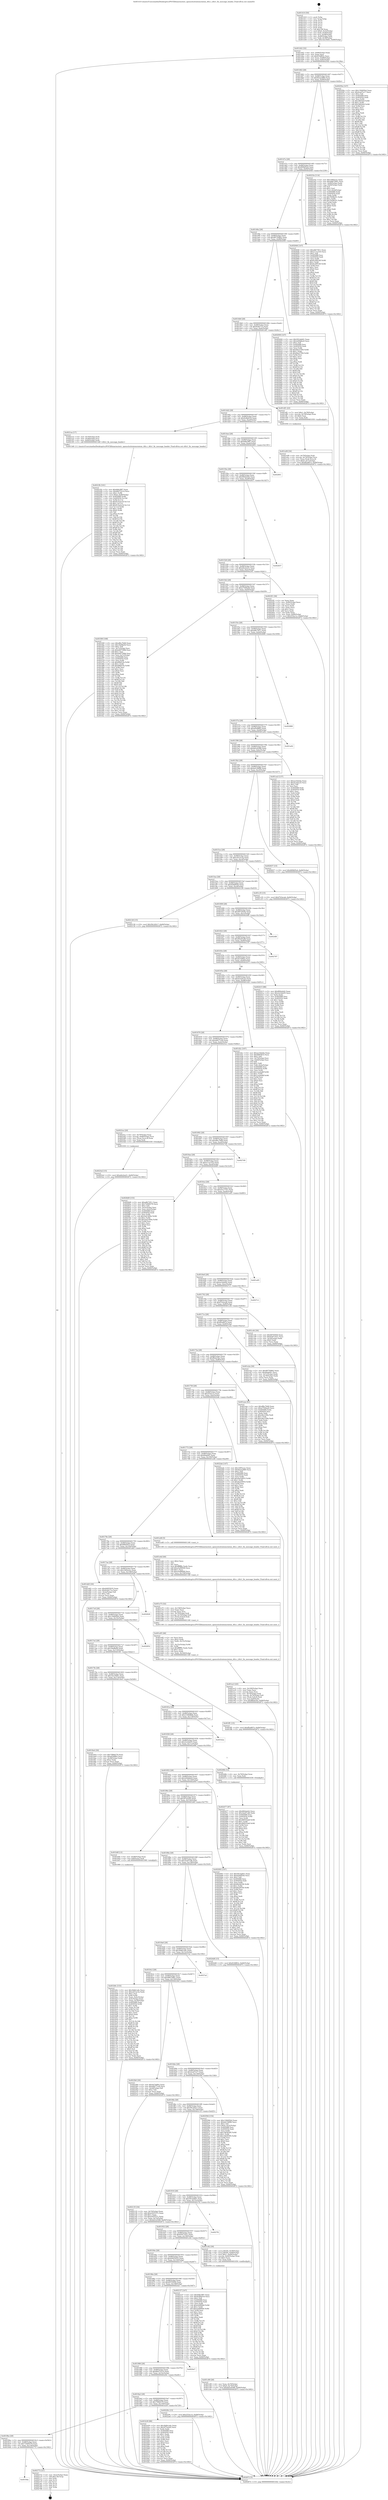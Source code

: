 digraph "0x401410" {
  label = "0x401410 (/mnt/c/Users/mathe/Desktop/tcc/POCII/binaries/extr_opensslsslstatemstatem_dtls.c_dtls1_fix_message_header_Final-ollvm.out::main(0))"
  labelloc = "t"
  node[shape=record]

  Entry [label="",width=0.3,height=0.3,shape=circle,fillcolor=black,style=filled]
  "0x401442" [label="{
     0x401442 [32]\l
     | [instrs]\l
     &nbsp;&nbsp;0x401442 \<+6\>: mov -0x84(%rbp),%eax\l
     &nbsp;&nbsp;0x401448 \<+2\>: mov %eax,%ecx\l
     &nbsp;&nbsp;0x40144a \<+6\>: sub $0x81fdf63c,%ecx\l
     &nbsp;&nbsp;0x401450 \<+6\>: mov %eax,-0x88(%rbp)\l
     &nbsp;&nbsp;0x401456 \<+6\>: mov %ecx,-0x8c(%rbp)\l
     &nbsp;&nbsp;0x40145c \<+6\>: je 000000000040250a \<main+0x10fa\>\l
  }"]
  "0x40250a" [label="{
     0x40250a [147]\l
     | [instrs]\l
     &nbsp;&nbsp;0x40250a \<+5\>: mov $0x139495b4,%eax\l
     &nbsp;&nbsp;0x40250f \<+5\>: mov $0x4ca07e17,%ecx\l
     &nbsp;&nbsp;0x402514 \<+2\>: mov $0x1,%dl\l
     &nbsp;&nbsp;0x402516 \<+7\>: mov 0x405068,%esi\l
     &nbsp;&nbsp;0x40251d \<+7\>: mov 0x405054,%edi\l
     &nbsp;&nbsp;0x402524 \<+3\>: mov %esi,%r8d\l
     &nbsp;&nbsp;0x402527 \<+7\>: sub $0x36fc6e9,%r8d\l
     &nbsp;&nbsp;0x40252e \<+4\>: sub $0x1,%r8d\l
     &nbsp;&nbsp;0x402532 \<+7\>: add $0x36fc6e9,%r8d\l
     &nbsp;&nbsp;0x402539 \<+4\>: imul %r8d,%esi\l
     &nbsp;&nbsp;0x40253d \<+3\>: and $0x1,%esi\l
     &nbsp;&nbsp;0x402540 \<+3\>: cmp $0x0,%esi\l
     &nbsp;&nbsp;0x402543 \<+4\>: sete %r9b\l
     &nbsp;&nbsp;0x402547 \<+3\>: cmp $0xa,%edi\l
     &nbsp;&nbsp;0x40254a \<+4\>: setl %r10b\l
     &nbsp;&nbsp;0x40254e \<+3\>: mov %r9b,%r11b\l
     &nbsp;&nbsp;0x402551 \<+4\>: xor $0xff,%r11b\l
     &nbsp;&nbsp;0x402555 \<+3\>: mov %r10b,%bl\l
     &nbsp;&nbsp;0x402558 \<+3\>: xor $0xff,%bl\l
     &nbsp;&nbsp;0x40255b \<+3\>: xor $0x1,%dl\l
     &nbsp;&nbsp;0x40255e \<+3\>: mov %r11b,%r14b\l
     &nbsp;&nbsp;0x402561 \<+4\>: and $0xff,%r14b\l
     &nbsp;&nbsp;0x402565 \<+3\>: and %dl,%r9b\l
     &nbsp;&nbsp;0x402568 \<+3\>: mov %bl,%r15b\l
     &nbsp;&nbsp;0x40256b \<+4\>: and $0xff,%r15b\l
     &nbsp;&nbsp;0x40256f \<+3\>: and %dl,%r10b\l
     &nbsp;&nbsp;0x402572 \<+3\>: or %r9b,%r14b\l
     &nbsp;&nbsp;0x402575 \<+3\>: or %r10b,%r15b\l
     &nbsp;&nbsp;0x402578 \<+3\>: xor %r15b,%r14b\l
     &nbsp;&nbsp;0x40257b \<+3\>: or %bl,%r11b\l
     &nbsp;&nbsp;0x40257e \<+4\>: xor $0xff,%r11b\l
     &nbsp;&nbsp;0x402582 \<+3\>: or $0x1,%dl\l
     &nbsp;&nbsp;0x402585 \<+3\>: and %dl,%r11b\l
     &nbsp;&nbsp;0x402588 \<+3\>: or %r11b,%r14b\l
     &nbsp;&nbsp;0x40258b \<+4\>: test $0x1,%r14b\l
     &nbsp;&nbsp;0x40258f \<+3\>: cmovne %ecx,%eax\l
     &nbsp;&nbsp;0x402592 \<+6\>: mov %eax,-0x84(%rbp)\l
     &nbsp;&nbsp;0x402598 \<+5\>: jmp 0000000000402872 \<main+0x1462\>\l
  }"]
  "0x401462" [label="{
     0x401462 [28]\l
     | [instrs]\l
     &nbsp;&nbsp;0x401462 \<+5\>: jmp 0000000000401467 \<main+0x57\>\l
     &nbsp;&nbsp;0x401467 \<+6\>: mov -0x88(%rbp),%eax\l
     &nbsp;&nbsp;0x40146d \<+5\>: sub $0x82eee880,%eax\l
     &nbsp;&nbsp;0x401472 \<+6\>: mov %eax,-0x90(%rbp)\l
     &nbsp;&nbsp;0x401478 \<+6\>: je 000000000040233e \<main+0xf2e\>\l
  }"]
  Exit [label="",width=0.3,height=0.3,shape=circle,fillcolor=black,style=filled,peripheries=2]
  "0x40233e" [label="{
     0x40233e [114]\l
     | [instrs]\l
     &nbsp;&nbsp;0x40233e \<+5\>: mov $0x1095ecec,%eax\l
     &nbsp;&nbsp;0x402343 \<+5\>: mov $0x48872661,%ecx\l
     &nbsp;&nbsp;0x402348 \<+3\>: mov -0x80(%rbp),%edx\l
     &nbsp;&nbsp;0x40234b \<+3\>: cmp -0x64(%rbp),%edx\l
     &nbsp;&nbsp;0x40234e \<+4\>: setl %sil\l
     &nbsp;&nbsp;0x402352 \<+4\>: and $0x1,%sil\l
     &nbsp;&nbsp;0x402356 \<+4\>: mov %sil,-0x2d(%rbp)\l
     &nbsp;&nbsp;0x40235a \<+7\>: mov 0x405068,%edx\l
     &nbsp;&nbsp;0x402361 \<+7\>: mov 0x405054,%edi\l
     &nbsp;&nbsp;0x402368 \<+3\>: mov %edx,%r8d\l
     &nbsp;&nbsp;0x40236b \<+7\>: sub $0x763fb251,%r8d\l
     &nbsp;&nbsp;0x402372 \<+4\>: sub $0x1,%r8d\l
     &nbsp;&nbsp;0x402376 \<+7\>: add $0x763fb251,%r8d\l
     &nbsp;&nbsp;0x40237d \<+4\>: imul %r8d,%edx\l
     &nbsp;&nbsp;0x402381 \<+3\>: and $0x1,%edx\l
     &nbsp;&nbsp;0x402384 \<+3\>: cmp $0x0,%edx\l
     &nbsp;&nbsp;0x402387 \<+4\>: sete %sil\l
     &nbsp;&nbsp;0x40238b \<+3\>: cmp $0xa,%edi\l
     &nbsp;&nbsp;0x40238e \<+4\>: setl %r9b\l
     &nbsp;&nbsp;0x402392 \<+3\>: mov %sil,%r10b\l
     &nbsp;&nbsp;0x402395 \<+3\>: and %r9b,%r10b\l
     &nbsp;&nbsp;0x402398 \<+3\>: xor %r9b,%sil\l
     &nbsp;&nbsp;0x40239b \<+3\>: or %sil,%r10b\l
     &nbsp;&nbsp;0x40239e \<+4\>: test $0x1,%r10b\l
     &nbsp;&nbsp;0x4023a2 \<+3\>: cmovne %ecx,%eax\l
     &nbsp;&nbsp;0x4023a5 \<+6\>: mov %eax,-0x84(%rbp)\l
     &nbsp;&nbsp;0x4023ab \<+5\>: jmp 0000000000402872 \<main+0x1462\>\l
  }"]
  "0x40147e" [label="{
     0x40147e [28]\l
     | [instrs]\l
     &nbsp;&nbsp;0x40147e \<+5\>: jmp 0000000000401483 \<main+0x73\>\l
     &nbsp;&nbsp;0x401483 \<+6\>: mov -0x88(%rbp),%eax\l
     &nbsp;&nbsp;0x401489 \<+5\>: sub $0x869bf5e4,%eax\l
     &nbsp;&nbsp;0x40148e \<+6\>: mov %eax,-0x94(%rbp)\l
     &nbsp;&nbsp;0x401494 \<+6\>: je 0000000000402646 \<main+0x1236\>\l
  }"]
  "0x4019da" [label="{
     0x4019da\l
  }", style=dashed]
  "0x402646" [label="{
     0x402646 [147]\l
     | [instrs]\l
     &nbsp;&nbsp;0x402646 \<+5\>: mov $0xa8b73f11,%eax\l
     &nbsp;&nbsp;0x40264b \<+5\>: mov $0xe11ec333,%ecx\l
     &nbsp;&nbsp;0x402650 \<+2\>: mov $0x1,%dl\l
     &nbsp;&nbsp;0x402652 \<+7\>: mov 0x405068,%esi\l
     &nbsp;&nbsp;0x402659 \<+7\>: mov 0x405054,%edi\l
     &nbsp;&nbsp;0x402660 \<+3\>: mov %esi,%r8d\l
     &nbsp;&nbsp;0x402663 \<+7\>: sub $0x6c2991d0,%r8d\l
     &nbsp;&nbsp;0x40266a \<+4\>: sub $0x1,%r8d\l
     &nbsp;&nbsp;0x40266e \<+7\>: add $0x6c2991d0,%r8d\l
     &nbsp;&nbsp;0x402675 \<+4\>: imul %r8d,%esi\l
     &nbsp;&nbsp;0x402679 \<+3\>: and $0x1,%esi\l
     &nbsp;&nbsp;0x40267c \<+3\>: cmp $0x0,%esi\l
     &nbsp;&nbsp;0x40267f \<+4\>: sete %r9b\l
     &nbsp;&nbsp;0x402683 \<+3\>: cmp $0xa,%edi\l
     &nbsp;&nbsp;0x402686 \<+4\>: setl %r10b\l
     &nbsp;&nbsp;0x40268a \<+3\>: mov %r9b,%r11b\l
     &nbsp;&nbsp;0x40268d \<+4\>: xor $0xff,%r11b\l
     &nbsp;&nbsp;0x402691 \<+3\>: mov %r10b,%bl\l
     &nbsp;&nbsp;0x402694 \<+3\>: xor $0xff,%bl\l
     &nbsp;&nbsp;0x402697 \<+3\>: xor $0x0,%dl\l
     &nbsp;&nbsp;0x40269a \<+3\>: mov %r11b,%r14b\l
     &nbsp;&nbsp;0x40269d \<+4\>: and $0x0,%r14b\l
     &nbsp;&nbsp;0x4026a1 \<+3\>: and %dl,%r9b\l
     &nbsp;&nbsp;0x4026a4 \<+3\>: mov %bl,%r15b\l
     &nbsp;&nbsp;0x4026a7 \<+4\>: and $0x0,%r15b\l
     &nbsp;&nbsp;0x4026ab \<+3\>: and %dl,%r10b\l
     &nbsp;&nbsp;0x4026ae \<+3\>: or %r9b,%r14b\l
     &nbsp;&nbsp;0x4026b1 \<+3\>: or %r10b,%r15b\l
     &nbsp;&nbsp;0x4026b4 \<+3\>: xor %r15b,%r14b\l
     &nbsp;&nbsp;0x4026b7 \<+3\>: or %bl,%r11b\l
     &nbsp;&nbsp;0x4026ba \<+4\>: xor $0xff,%r11b\l
     &nbsp;&nbsp;0x4026be \<+3\>: or $0x0,%dl\l
     &nbsp;&nbsp;0x4026c1 \<+3\>: and %dl,%r11b\l
     &nbsp;&nbsp;0x4026c4 \<+3\>: or %r11b,%r14b\l
     &nbsp;&nbsp;0x4026c7 \<+4\>: test $0x1,%r14b\l
     &nbsp;&nbsp;0x4026cb \<+3\>: cmovne %ecx,%eax\l
     &nbsp;&nbsp;0x4026ce \<+6\>: mov %eax,-0x84(%rbp)\l
     &nbsp;&nbsp;0x4026d4 \<+5\>: jmp 0000000000402872 \<main+0x1462\>\l
  }"]
  "0x40149a" [label="{
     0x40149a [28]\l
     | [instrs]\l
     &nbsp;&nbsp;0x40149a \<+5\>: jmp 000000000040149f \<main+0x8f\>\l
     &nbsp;&nbsp;0x40149f \<+6\>: mov -0x88(%rbp),%eax\l
     &nbsp;&nbsp;0x4014a5 \<+5\>: sub $0x96750862,%eax\l
     &nbsp;&nbsp;0x4014aa \<+6\>: mov %eax,-0x98(%rbp)\l
     &nbsp;&nbsp;0x4014b0 \<+6\>: je 0000000000402000 \<main+0xbf0\>\l
  }"]
  "0x402772" [label="{
     0x402772 [21]\l
     | [instrs]\l
     &nbsp;&nbsp;0x402772 \<+3\>: mov -0x2c(%rbp),%eax\l
     &nbsp;&nbsp;0x402775 \<+7\>: add $0x138,%rsp\l
     &nbsp;&nbsp;0x40277c \<+1\>: pop %rbx\l
     &nbsp;&nbsp;0x40277d \<+2\>: pop %r12\l
     &nbsp;&nbsp;0x40277f \<+2\>: pop %r13\l
     &nbsp;&nbsp;0x402781 \<+2\>: pop %r14\l
     &nbsp;&nbsp;0x402783 \<+2\>: pop %r15\l
     &nbsp;&nbsp;0x402785 \<+1\>: pop %rbp\l
     &nbsp;&nbsp;0x402786 \<+1\>: ret\l
  }"]
  "0x402000" [label="{
     0x402000 [147]\l
     | [instrs]\l
     &nbsp;&nbsp;0x402000 \<+5\>: mov $0x591da8d1,%eax\l
     &nbsp;&nbsp;0x402005 \<+5\>: mov $0x2d5bbbc6,%ecx\l
     &nbsp;&nbsp;0x40200a \<+2\>: mov $0x1,%dl\l
     &nbsp;&nbsp;0x40200c \<+7\>: mov 0x405068,%esi\l
     &nbsp;&nbsp;0x402013 \<+7\>: mov 0x405054,%edi\l
     &nbsp;&nbsp;0x40201a \<+3\>: mov %esi,%r8d\l
     &nbsp;&nbsp;0x40201d \<+7\>: add $0x84e27f56,%r8d\l
     &nbsp;&nbsp;0x402024 \<+4\>: sub $0x1,%r8d\l
     &nbsp;&nbsp;0x402028 \<+7\>: sub $0x84e27f56,%r8d\l
     &nbsp;&nbsp;0x40202f \<+4\>: imul %r8d,%esi\l
     &nbsp;&nbsp;0x402033 \<+3\>: and $0x1,%esi\l
     &nbsp;&nbsp;0x402036 \<+3\>: cmp $0x0,%esi\l
     &nbsp;&nbsp;0x402039 \<+4\>: sete %r9b\l
     &nbsp;&nbsp;0x40203d \<+3\>: cmp $0xa,%edi\l
     &nbsp;&nbsp;0x402040 \<+4\>: setl %r10b\l
     &nbsp;&nbsp;0x402044 \<+3\>: mov %r9b,%r11b\l
     &nbsp;&nbsp;0x402047 \<+4\>: xor $0xff,%r11b\l
     &nbsp;&nbsp;0x40204b \<+3\>: mov %r10b,%bl\l
     &nbsp;&nbsp;0x40204e \<+3\>: xor $0xff,%bl\l
     &nbsp;&nbsp;0x402051 \<+3\>: xor $0x0,%dl\l
     &nbsp;&nbsp;0x402054 \<+3\>: mov %r11b,%r14b\l
     &nbsp;&nbsp;0x402057 \<+4\>: and $0x0,%r14b\l
     &nbsp;&nbsp;0x40205b \<+3\>: and %dl,%r9b\l
     &nbsp;&nbsp;0x40205e \<+3\>: mov %bl,%r15b\l
     &nbsp;&nbsp;0x402061 \<+4\>: and $0x0,%r15b\l
     &nbsp;&nbsp;0x402065 \<+3\>: and %dl,%r10b\l
     &nbsp;&nbsp;0x402068 \<+3\>: or %r9b,%r14b\l
     &nbsp;&nbsp;0x40206b \<+3\>: or %r10b,%r15b\l
     &nbsp;&nbsp;0x40206e \<+3\>: xor %r15b,%r14b\l
     &nbsp;&nbsp;0x402071 \<+3\>: or %bl,%r11b\l
     &nbsp;&nbsp;0x402074 \<+4\>: xor $0xff,%r11b\l
     &nbsp;&nbsp;0x402078 \<+3\>: or $0x0,%dl\l
     &nbsp;&nbsp;0x40207b \<+3\>: and %dl,%r11b\l
     &nbsp;&nbsp;0x40207e \<+3\>: or %r11b,%r14b\l
     &nbsp;&nbsp;0x402081 \<+4\>: test $0x1,%r14b\l
     &nbsp;&nbsp;0x402085 \<+3\>: cmovne %ecx,%eax\l
     &nbsp;&nbsp;0x402088 \<+6\>: mov %eax,-0x84(%rbp)\l
     &nbsp;&nbsp;0x40208e \<+5\>: jmp 0000000000402872 \<main+0x1462\>\l
  }"]
  "0x4014b6" [label="{
     0x4014b6 [28]\l
     | [instrs]\l
     &nbsp;&nbsp;0x4014b6 \<+5\>: jmp 00000000004014bb \<main+0xab\>\l
     &nbsp;&nbsp;0x4014bb \<+6\>: mov -0x88(%rbp),%eax\l
     &nbsp;&nbsp;0x4014c1 \<+5\>: sub $0x9cbfc71a,%eax\l
     &nbsp;&nbsp;0x4014c6 \<+6\>: mov %eax,-0x9c(%rbp)\l
     &nbsp;&nbsp;0x4014cc \<+6\>: je 0000000000401df1 \<main+0x9e1\>\l
  }"]
  "0x402477" [label="{
     0x402477 [97]\l
     | [instrs]\l
     &nbsp;&nbsp;0x402477 \<+5\>: mov $0x9f44eb42,%ecx\l
     &nbsp;&nbsp;0x40247c \<+5\>: mov $0x32e67cdb,%edx\l
     &nbsp;&nbsp;0x402481 \<+7\>: mov 0x405068,%esi\l
     &nbsp;&nbsp;0x402488 \<+8\>: mov 0x405054,%r8d\l
     &nbsp;&nbsp;0x402490 \<+3\>: mov %esi,%r9d\l
     &nbsp;&nbsp;0x402493 \<+7\>: sub $0x469352a8,%r9d\l
     &nbsp;&nbsp;0x40249a \<+4\>: sub $0x1,%r9d\l
     &nbsp;&nbsp;0x40249e \<+7\>: add $0x469352a8,%r9d\l
     &nbsp;&nbsp;0x4024a5 \<+4\>: imul %r9d,%esi\l
     &nbsp;&nbsp;0x4024a9 \<+3\>: and $0x1,%esi\l
     &nbsp;&nbsp;0x4024ac \<+3\>: cmp $0x0,%esi\l
     &nbsp;&nbsp;0x4024af \<+4\>: sete %r10b\l
     &nbsp;&nbsp;0x4024b3 \<+4\>: cmp $0xa,%r8d\l
     &nbsp;&nbsp;0x4024b7 \<+4\>: setl %r11b\l
     &nbsp;&nbsp;0x4024bb \<+3\>: mov %r10b,%bl\l
     &nbsp;&nbsp;0x4024be \<+3\>: and %r11b,%bl\l
     &nbsp;&nbsp;0x4024c1 \<+3\>: xor %r11b,%r10b\l
     &nbsp;&nbsp;0x4024c4 \<+3\>: or %r10b,%bl\l
     &nbsp;&nbsp;0x4024c7 \<+3\>: test $0x1,%bl\l
     &nbsp;&nbsp;0x4024ca \<+3\>: cmovne %edx,%ecx\l
     &nbsp;&nbsp;0x4024cd \<+6\>: mov %ecx,-0x84(%rbp)\l
     &nbsp;&nbsp;0x4024d3 \<+5\>: jmp 0000000000402872 \<main+0x1462\>\l
  }"]
  "0x401df1" [label="{
     0x401df1 [23]\l
     | [instrs]\l
     &nbsp;&nbsp;0x401df1 \<+7\>: movl $0x1,-0x78(%rbp)\l
     &nbsp;&nbsp;0x401df8 \<+4\>: movslq -0x78(%rbp),%rax\l
     &nbsp;&nbsp;0x401dfc \<+4\>: shl $0x4,%rax\l
     &nbsp;&nbsp;0x401e00 \<+3\>: mov %rax,%rdi\l
     &nbsp;&nbsp;0x401e03 \<+5\>: call 0000000000401050 \<malloc@plt\>\l
     | [calls]\l
     &nbsp;&nbsp;0x401050 \{1\} (unknown)\l
  }"]
  "0x4014d2" [label="{
     0x4014d2 [28]\l
     | [instrs]\l
     &nbsp;&nbsp;0x4014d2 \<+5\>: jmp 00000000004014d7 \<main+0xc7\>\l
     &nbsp;&nbsp;0x4014d7 \<+6\>: mov -0x88(%rbp),%eax\l
     &nbsp;&nbsp;0x4014dd \<+5\>: sub $0x9cfbb016,%eax\l
     &nbsp;&nbsp;0x4014e2 \<+6\>: mov %eax,-0xa0(%rbp)\l
     &nbsp;&nbsp;0x4014e8 \<+6\>: je 00000000004021ea \<main+0xdda\>\l
  }"]
  "0x4023e2" [label="{
     0x4023e2 [15]\l
     | [instrs]\l
     &nbsp;&nbsp;0x4023e2 \<+10\>: movl $0xa6e2ea21,-0x84(%rbp)\l
     &nbsp;&nbsp;0x4023ec \<+5\>: jmp 0000000000402872 \<main+0x1462\>\l
  }"]
  "0x4021ea" [label="{
     0x4021ea [17]\l
     | [instrs]\l
     &nbsp;&nbsp;0x4021ea \<+4\>: mov -0x70(%rbp),%rdi\l
     &nbsp;&nbsp;0x4021ee \<+4\>: mov -0x58(%rbp),%rsi\l
     &nbsp;&nbsp;0x4021f2 \<+4\>: mov -0x60(%rbp),%rdx\l
     &nbsp;&nbsp;0x4021f6 \<+5\>: call 00000000004013d0 \<dtls1_fix_message_header\>\l
     | [calls]\l
     &nbsp;&nbsp;0x4013d0 \{1\} (/mnt/c/Users/mathe/Desktop/tcc/POCII/binaries/extr_opensslsslstatemstatem_dtls.c_dtls1_fix_message_header_Final-ollvm.out::dtls1_fix_message_header)\l
  }"]
  "0x4014ee" [label="{
     0x4014ee [28]\l
     | [instrs]\l
     &nbsp;&nbsp;0x4014ee \<+5\>: jmp 00000000004014f3 \<main+0xe3\>\l
     &nbsp;&nbsp;0x4014f3 \<+6\>: mov -0x88(%rbp),%eax\l
     &nbsp;&nbsp;0x4014f9 \<+5\>: sub $0x9dfe3f87,%eax\l
     &nbsp;&nbsp;0x4014fe \<+6\>: mov %eax,-0xa4(%rbp)\l
     &nbsp;&nbsp;0x401504 \<+6\>: je 0000000000402801 \<main+0x13f1\>\l
  }"]
  "0x4021fb" [label="{
     0x4021fb [161]\l
     | [instrs]\l
     &nbsp;&nbsp;0x4021fb \<+5\>: mov $0x9dfe3f87,%eax\l
     &nbsp;&nbsp;0x402200 \<+5\>: mov $0x6b072214,%ecx\l
     &nbsp;&nbsp;0x402205 \<+3\>: mov $0x1,%r8b\l
     &nbsp;&nbsp;0x402208 \<+7\>: movl $0x0,-0x80(%rbp)\l
     &nbsp;&nbsp;0x40220f \<+8\>: mov 0x405068,%r9d\l
     &nbsp;&nbsp;0x402217 \<+8\>: mov 0x405054,%r10d\l
     &nbsp;&nbsp;0x40221f \<+3\>: mov %r9d,%r11d\l
     &nbsp;&nbsp;0x402222 \<+7\>: sub $0x915a2e18,%r11d\l
     &nbsp;&nbsp;0x402229 \<+4\>: sub $0x1,%r11d\l
     &nbsp;&nbsp;0x40222d \<+7\>: add $0x915a2e18,%r11d\l
     &nbsp;&nbsp;0x402234 \<+4\>: imul %r11d,%r9d\l
     &nbsp;&nbsp;0x402238 \<+4\>: and $0x1,%r9d\l
     &nbsp;&nbsp;0x40223c \<+4\>: cmp $0x0,%r9d\l
     &nbsp;&nbsp;0x402240 \<+3\>: sete %bl\l
     &nbsp;&nbsp;0x402243 \<+4\>: cmp $0xa,%r10d\l
     &nbsp;&nbsp;0x402247 \<+4\>: setl %r14b\l
     &nbsp;&nbsp;0x40224b \<+3\>: mov %bl,%r15b\l
     &nbsp;&nbsp;0x40224e \<+4\>: xor $0xff,%r15b\l
     &nbsp;&nbsp;0x402252 \<+3\>: mov %r14b,%r12b\l
     &nbsp;&nbsp;0x402255 \<+4\>: xor $0xff,%r12b\l
     &nbsp;&nbsp;0x402259 \<+4\>: xor $0x1,%r8b\l
     &nbsp;&nbsp;0x40225d \<+3\>: mov %r15b,%r13b\l
     &nbsp;&nbsp;0x402260 \<+4\>: and $0xff,%r13b\l
     &nbsp;&nbsp;0x402264 \<+3\>: and %r8b,%bl\l
     &nbsp;&nbsp;0x402267 \<+3\>: mov %r12b,%dl\l
     &nbsp;&nbsp;0x40226a \<+3\>: and $0xff,%dl\l
     &nbsp;&nbsp;0x40226d \<+3\>: and %r8b,%r14b\l
     &nbsp;&nbsp;0x402270 \<+3\>: or %bl,%r13b\l
     &nbsp;&nbsp;0x402273 \<+3\>: or %r14b,%dl\l
     &nbsp;&nbsp;0x402276 \<+3\>: xor %dl,%r13b\l
     &nbsp;&nbsp;0x402279 \<+3\>: or %r12b,%r15b\l
     &nbsp;&nbsp;0x40227c \<+4\>: xor $0xff,%r15b\l
     &nbsp;&nbsp;0x402280 \<+4\>: or $0x1,%r8b\l
     &nbsp;&nbsp;0x402284 \<+3\>: and %r8b,%r15b\l
     &nbsp;&nbsp;0x402287 \<+3\>: or %r15b,%r13b\l
     &nbsp;&nbsp;0x40228a \<+4\>: test $0x1,%r13b\l
     &nbsp;&nbsp;0x40228e \<+3\>: cmovne %ecx,%eax\l
     &nbsp;&nbsp;0x402291 \<+6\>: mov %eax,-0x84(%rbp)\l
     &nbsp;&nbsp;0x402297 \<+5\>: jmp 0000000000402872 \<main+0x1462\>\l
  }"]
  "0x402801" [label="{
     0x402801\l
  }", style=dashed]
  "0x40150a" [label="{
     0x40150a [28]\l
     | [instrs]\l
     &nbsp;&nbsp;0x40150a \<+5\>: jmp 000000000040150f \<main+0xff\>\l
     &nbsp;&nbsp;0x40150f \<+6\>: mov -0x88(%rbp),%eax\l
     &nbsp;&nbsp;0x401515 \<+5\>: sub $0x9f44eb42,%eax\l
     &nbsp;&nbsp;0x40151a \<+6\>: mov %eax,-0xa8(%rbp)\l
     &nbsp;&nbsp;0x401520 \<+6\>: je 0000000000402837 \<main+0x1427\>\l
  }"]
  "0x401ec3" [label="{
     0x401ec3 [43]\l
     | [instrs]\l
     &nbsp;&nbsp;0x401ec3 \<+6\>: mov -0x160(%rbp),%ecx\l
     &nbsp;&nbsp;0x401ec9 \<+3\>: imul %eax,%ecx\l
     &nbsp;&nbsp;0x401ecc \<+3\>: movslq %ecx,%rsi\l
     &nbsp;&nbsp;0x401ecf \<+4\>: mov -0x70(%rbp),%rdi\l
     &nbsp;&nbsp;0x401ed3 \<+4\>: movslq -0x74(%rbp),%r8\l
     &nbsp;&nbsp;0x401ed7 \<+4\>: mov (%rdi,%r8,8),%rdi\l
     &nbsp;&nbsp;0x401edb \<+4\>: mov %rsi,0x8(%rdi)\l
     &nbsp;&nbsp;0x401edf \<+10\>: movl $0xffbde54e,-0x84(%rbp)\l
     &nbsp;&nbsp;0x401ee9 \<+5\>: jmp 0000000000402872 \<main+0x1462\>\l
  }"]
  "0x402837" [label="{
     0x402837\l
  }", style=dashed]
  "0x401526" [label="{
     0x401526 [28]\l
     | [instrs]\l
     &nbsp;&nbsp;0x401526 \<+5\>: jmp 000000000040152b \<main+0x11b\>\l
     &nbsp;&nbsp;0x40152b \<+6\>: mov -0x88(%rbp),%eax\l
     &nbsp;&nbsp;0x401531 \<+5\>: sub $0xa6e2ea21,%eax\l
     &nbsp;&nbsp;0x401536 \<+6\>: mov %eax,-0xac(%rbp)\l
     &nbsp;&nbsp;0x40153c \<+6\>: je 00000000004023f1 \<main+0xfe1\>\l
  }"]
  "0x401e95" [label="{
     0x401e95 [46]\l
     | [instrs]\l
     &nbsp;&nbsp;0x401e95 \<+2\>: xor %ecx,%ecx\l
     &nbsp;&nbsp;0x401e97 \<+5\>: mov $0x2,%edx\l
     &nbsp;&nbsp;0x401e9c \<+6\>: mov %edx,-0x15c(%rbp)\l
     &nbsp;&nbsp;0x401ea2 \<+1\>: cltd\l
     &nbsp;&nbsp;0x401ea3 \<+7\>: mov -0x15c(%rbp),%r9d\l
     &nbsp;&nbsp;0x401eaa \<+3\>: idiv %r9d\l
     &nbsp;&nbsp;0x401ead \<+6\>: imul $0xfffffffe,%edx,%edx\l
     &nbsp;&nbsp;0x401eb3 \<+3\>: sub $0x1,%ecx\l
     &nbsp;&nbsp;0x401eb6 \<+2\>: sub %ecx,%edx\l
     &nbsp;&nbsp;0x401eb8 \<+6\>: mov %edx,-0x160(%rbp)\l
     &nbsp;&nbsp;0x401ebe \<+5\>: call 0000000000401160 \<next_i\>\l
     | [calls]\l
     &nbsp;&nbsp;0x401160 \{1\} (/mnt/c/Users/mathe/Desktop/tcc/POCII/binaries/extr_opensslsslstatemstatem_dtls.c_dtls1_fix_message_header_Final-ollvm.out::next_i)\l
  }"]
  "0x4023f1" [label="{
     0x4023f1 [36]\l
     | [instrs]\l
     &nbsp;&nbsp;0x4023f1 \<+2\>: xor %eax,%eax\l
     &nbsp;&nbsp;0x4023f3 \<+3\>: mov -0x80(%rbp),%ecx\l
     &nbsp;&nbsp;0x4023f6 \<+2\>: mov %eax,%edx\l
     &nbsp;&nbsp;0x4023f8 \<+2\>: sub %ecx,%edx\l
     &nbsp;&nbsp;0x4023fa \<+2\>: mov %eax,%ecx\l
     &nbsp;&nbsp;0x4023fc \<+3\>: sub $0x1,%ecx\l
     &nbsp;&nbsp;0x4023ff \<+2\>: add %ecx,%edx\l
     &nbsp;&nbsp;0x402401 \<+2\>: sub %edx,%eax\l
     &nbsp;&nbsp;0x402403 \<+3\>: mov %eax,-0x80(%rbp)\l
     &nbsp;&nbsp;0x402406 \<+10\>: movl $0x253ec1e,-0x84(%rbp)\l
     &nbsp;&nbsp;0x402410 \<+5\>: jmp 0000000000402872 \<main+0x1462\>\l
  }"]
  "0x401542" [label="{
     0x401542 [28]\l
     | [instrs]\l
     &nbsp;&nbsp;0x401542 \<+5\>: jmp 0000000000401547 \<main+0x137\>\l
     &nbsp;&nbsp;0x401547 \<+6\>: mov -0x88(%rbp),%eax\l
     &nbsp;&nbsp;0x40154d \<+5\>: sub $0xa7506ad4,%eax\l
     &nbsp;&nbsp;0x401552 \<+6\>: mov %eax,-0xb0(%rbp)\l
     &nbsp;&nbsp;0x401558 \<+6\>: je 0000000000401f49 \<main+0xb39\>\l
  }"]
  "0x401e75" [label="{
     0x401e75 [32]\l
     | [instrs]\l
     &nbsp;&nbsp;0x401e75 \<+6\>: mov -0x158(%rbp),%ecx\l
     &nbsp;&nbsp;0x401e7b \<+3\>: imul %eax,%ecx\l
     &nbsp;&nbsp;0x401e7e \<+3\>: movslq %ecx,%rsi\l
     &nbsp;&nbsp;0x401e81 \<+4\>: mov -0x70(%rbp),%rdi\l
     &nbsp;&nbsp;0x401e85 \<+4\>: movslq -0x74(%rbp),%r8\l
     &nbsp;&nbsp;0x401e89 \<+4\>: mov (%rdi,%r8,8),%rdi\l
     &nbsp;&nbsp;0x401e8d \<+3\>: mov %rsi,(%rdi)\l
     &nbsp;&nbsp;0x401e90 \<+5\>: call 0000000000401160 \<next_i\>\l
     | [calls]\l
     &nbsp;&nbsp;0x401160 \{1\} (/mnt/c/Users/mathe/Desktop/tcc/POCII/binaries/extr_opensslsslstatemstatem_dtls.c_dtls1_fix_message_header_Final-ollvm.out::next_i)\l
  }"]
  "0x401f49" [label="{
     0x401f49 [168]\l
     | [instrs]\l
     &nbsp;&nbsp;0x401f49 \<+5\>: mov $0xdfbc7b68,%eax\l
     &nbsp;&nbsp;0x401f4e \<+5\>: mov $0x18ef8a0d,%ecx\l
     &nbsp;&nbsp;0x401f53 \<+2\>: mov $0x1,%dl\l
     &nbsp;&nbsp;0x401f55 \<+3\>: mov -0x7c(%rbp),%esi\l
     &nbsp;&nbsp;0x401f58 \<+6\>: sub $0xb497348d,%esi\l
     &nbsp;&nbsp;0x401f5e \<+3\>: add $0x1,%esi\l
     &nbsp;&nbsp;0x401f61 \<+6\>: add $0xb497348d,%esi\l
     &nbsp;&nbsp;0x401f67 \<+3\>: mov %esi,-0x7c(%rbp)\l
     &nbsp;&nbsp;0x401f6a \<+7\>: mov 0x405068,%esi\l
     &nbsp;&nbsp;0x401f71 \<+7\>: mov 0x405054,%edi\l
     &nbsp;&nbsp;0x401f78 \<+3\>: mov %esi,%r8d\l
     &nbsp;&nbsp;0x401f7b \<+7\>: sub $0x69b01fa,%r8d\l
     &nbsp;&nbsp;0x401f82 \<+4\>: sub $0x1,%r8d\l
     &nbsp;&nbsp;0x401f86 \<+7\>: add $0x69b01fa,%r8d\l
     &nbsp;&nbsp;0x401f8d \<+4\>: imul %r8d,%esi\l
     &nbsp;&nbsp;0x401f91 \<+3\>: and $0x1,%esi\l
     &nbsp;&nbsp;0x401f94 \<+3\>: cmp $0x0,%esi\l
     &nbsp;&nbsp;0x401f97 \<+4\>: sete %r9b\l
     &nbsp;&nbsp;0x401f9b \<+3\>: cmp $0xa,%edi\l
     &nbsp;&nbsp;0x401f9e \<+4\>: setl %r10b\l
     &nbsp;&nbsp;0x401fa2 \<+3\>: mov %r9b,%r11b\l
     &nbsp;&nbsp;0x401fa5 \<+4\>: xor $0xff,%r11b\l
     &nbsp;&nbsp;0x401fa9 \<+3\>: mov %r10b,%bl\l
     &nbsp;&nbsp;0x401fac \<+3\>: xor $0xff,%bl\l
     &nbsp;&nbsp;0x401faf \<+3\>: xor $0x0,%dl\l
     &nbsp;&nbsp;0x401fb2 \<+3\>: mov %r11b,%r14b\l
     &nbsp;&nbsp;0x401fb5 \<+4\>: and $0x0,%r14b\l
     &nbsp;&nbsp;0x401fb9 \<+3\>: and %dl,%r9b\l
     &nbsp;&nbsp;0x401fbc \<+3\>: mov %bl,%r15b\l
     &nbsp;&nbsp;0x401fbf \<+4\>: and $0x0,%r15b\l
     &nbsp;&nbsp;0x401fc3 \<+3\>: and %dl,%r10b\l
     &nbsp;&nbsp;0x401fc6 \<+3\>: or %r9b,%r14b\l
     &nbsp;&nbsp;0x401fc9 \<+3\>: or %r10b,%r15b\l
     &nbsp;&nbsp;0x401fcc \<+3\>: xor %r15b,%r14b\l
     &nbsp;&nbsp;0x401fcf \<+3\>: or %bl,%r11b\l
     &nbsp;&nbsp;0x401fd2 \<+4\>: xor $0xff,%r11b\l
     &nbsp;&nbsp;0x401fd6 \<+3\>: or $0x0,%dl\l
     &nbsp;&nbsp;0x401fd9 \<+3\>: and %dl,%r11b\l
     &nbsp;&nbsp;0x401fdc \<+3\>: or %r11b,%r14b\l
     &nbsp;&nbsp;0x401fdf \<+4\>: test $0x1,%r14b\l
     &nbsp;&nbsp;0x401fe3 \<+3\>: cmovne %ecx,%eax\l
     &nbsp;&nbsp;0x401fe6 \<+6\>: mov %eax,-0x84(%rbp)\l
     &nbsp;&nbsp;0x401fec \<+5\>: jmp 0000000000402872 \<main+0x1462\>\l
  }"]
  "0x40155e" [label="{
     0x40155e [28]\l
     | [instrs]\l
     &nbsp;&nbsp;0x40155e \<+5\>: jmp 0000000000401563 \<main+0x153\>\l
     &nbsp;&nbsp;0x401563 \<+6\>: mov -0x88(%rbp),%eax\l
     &nbsp;&nbsp;0x401569 \<+5\>: sub $0xa8b73f11,%eax\l
     &nbsp;&nbsp;0x40156e \<+6\>: mov %eax,-0xb4(%rbp)\l
     &nbsp;&nbsp;0x401574 \<+6\>: je 0000000000402868 \<main+0x1458\>\l
  }"]
  "0x401e4d" [label="{
     0x401e4d [40]\l
     | [instrs]\l
     &nbsp;&nbsp;0x401e4d \<+5\>: mov $0x2,%ecx\l
     &nbsp;&nbsp;0x401e52 \<+1\>: cltd\l
     &nbsp;&nbsp;0x401e53 \<+2\>: idiv %ecx\l
     &nbsp;&nbsp;0x401e55 \<+6\>: imul $0xfffffffe,%edx,%ecx\l
     &nbsp;&nbsp;0x401e5b \<+6\>: add $0xe5e88009,%ecx\l
     &nbsp;&nbsp;0x401e61 \<+3\>: add $0x1,%ecx\l
     &nbsp;&nbsp;0x401e64 \<+6\>: sub $0xe5e88009,%ecx\l
     &nbsp;&nbsp;0x401e6a \<+6\>: mov %ecx,-0x158(%rbp)\l
     &nbsp;&nbsp;0x401e70 \<+5\>: call 0000000000401160 \<next_i\>\l
     | [calls]\l
     &nbsp;&nbsp;0x401160 \{1\} (/mnt/c/Users/mathe/Desktop/tcc/POCII/binaries/extr_opensslsslstatemstatem_dtls.c_dtls1_fix_message_header_Final-ollvm.out::next_i)\l
  }"]
  "0x402868" [label="{
     0x402868\l
  }", style=dashed]
  "0x40157a" [label="{
     0x40157a [28]\l
     | [instrs]\l
     &nbsp;&nbsp;0x40157a \<+5\>: jmp 000000000040157f \<main+0x16f\>\l
     &nbsp;&nbsp;0x40157f \<+6\>: mov -0x88(%rbp),%eax\l
     &nbsp;&nbsp;0x401585 \<+5\>: sub $0xaf54f863,%eax\l
     &nbsp;&nbsp;0x40158a \<+6\>: mov %eax,-0xb8(%rbp)\l
     &nbsp;&nbsp;0x401590 \<+6\>: je 0000000000401a02 \<main+0x5f2\>\l
  }"]
  "0x401e08" [label="{
     0x401e08 [34]\l
     | [instrs]\l
     &nbsp;&nbsp;0x401e08 \<+4\>: mov -0x70(%rbp),%rdi\l
     &nbsp;&nbsp;0x401e0c \<+4\>: movslq -0x74(%rbp),%rcx\l
     &nbsp;&nbsp;0x401e10 \<+4\>: mov %rax,(%rdi,%rcx,8)\l
     &nbsp;&nbsp;0x401e14 \<+7\>: movl $0x0,-0x7c(%rbp)\l
     &nbsp;&nbsp;0x401e1b \<+10\>: movl $0xff2a887e,-0x84(%rbp)\l
     &nbsp;&nbsp;0x401e25 \<+5\>: jmp 0000000000402872 \<main+0x1462\>\l
  }"]
  "0x401a02" [label="{
     0x401a02\l
  }", style=dashed]
  "0x401596" [label="{
     0x401596 [28]\l
     | [instrs]\l
     &nbsp;&nbsp;0x401596 \<+5\>: jmp 000000000040159b \<main+0x18b\>\l
     &nbsp;&nbsp;0x40159b \<+6\>: mov -0x88(%rbp),%eax\l
     &nbsp;&nbsp;0x4015a1 \<+5\>: sub $0xbb5c6368,%eax\l
     &nbsp;&nbsp;0x4015a6 \<+6\>: mov %eax,-0xbc(%rbp)\l
     &nbsp;&nbsp;0x4015ac \<+6\>: je 0000000000401ca3 \<main+0x893\>\l
  }"]
  "0x401c89" [label="{
     0x401c89 [26]\l
     | [instrs]\l
     &nbsp;&nbsp;0x401c89 \<+4\>: mov %rax,-0x70(%rbp)\l
     &nbsp;&nbsp;0x401c8d \<+7\>: movl $0x0,-0x74(%rbp)\l
     &nbsp;&nbsp;0x401c94 \<+10\>: movl $0xbb5c6368,-0x84(%rbp)\l
     &nbsp;&nbsp;0x401c9e \<+5\>: jmp 0000000000402872 \<main+0x1462\>\l
  }"]
  "0x401ca3" [label="{
     0x401ca3 [137]\l
     | [instrs]\l
     &nbsp;&nbsp;0x401ca3 \<+5\>: mov $0xee16eb4e,%eax\l
     &nbsp;&nbsp;0x401ca8 \<+5\>: mov $0xdc2ebc25,%ecx\l
     &nbsp;&nbsp;0x401cad \<+2\>: mov $0x1,%dl\l
     &nbsp;&nbsp;0x401caf \<+2\>: xor %esi,%esi\l
     &nbsp;&nbsp;0x401cb1 \<+7\>: mov 0x405068,%edi\l
     &nbsp;&nbsp;0x401cb8 \<+8\>: mov 0x405054,%r8d\l
     &nbsp;&nbsp;0x401cc0 \<+3\>: sub $0x1,%esi\l
     &nbsp;&nbsp;0x401cc3 \<+3\>: mov %edi,%r9d\l
     &nbsp;&nbsp;0x401cc6 \<+3\>: add %esi,%r9d\l
     &nbsp;&nbsp;0x401cc9 \<+4\>: imul %r9d,%edi\l
     &nbsp;&nbsp;0x401ccd \<+3\>: and $0x1,%edi\l
     &nbsp;&nbsp;0x401cd0 \<+3\>: cmp $0x0,%edi\l
     &nbsp;&nbsp;0x401cd3 \<+4\>: sete %r10b\l
     &nbsp;&nbsp;0x401cd7 \<+4\>: cmp $0xa,%r8d\l
     &nbsp;&nbsp;0x401cdb \<+4\>: setl %r11b\l
     &nbsp;&nbsp;0x401cdf \<+3\>: mov %r10b,%bl\l
     &nbsp;&nbsp;0x401ce2 \<+3\>: xor $0xff,%bl\l
     &nbsp;&nbsp;0x401ce5 \<+3\>: mov %r11b,%r14b\l
     &nbsp;&nbsp;0x401ce8 \<+4\>: xor $0xff,%r14b\l
     &nbsp;&nbsp;0x401cec \<+3\>: xor $0x1,%dl\l
     &nbsp;&nbsp;0x401cef \<+3\>: mov %bl,%r15b\l
     &nbsp;&nbsp;0x401cf2 \<+4\>: and $0xff,%r15b\l
     &nbsp;&nbsp;0x401cf6 \<+3\>: and %dl,%r10b\l
     &nbsp;&nbsp;0x401cf9 \<+3\>: mov %r14b,%r12b\l
     &nbsp;&nbsp;0x401cfc \<+4\>: and $0xff,%r12b\l
     &nbsp;&nbsp;0x401d00 \<+3\>: and %dl,%r11b\l
     &nbsp;&nbsp;0x401d03 \<+3\>: or %r10b,%r15b\l
     &nbsp;&nbsp;0x401d06 \<+3\>: or %r11b,%r12b\l
     &nbsp;&nbsp;0x401d09 \<+3\>: xor %r12b,%r15b\l
     &nbsp;&nbsp;0x401d0c \<+3\>: or %r14b,%bl\l
     &nbsp;&nbsp;0x401d0f \<+3\>: xor $0xff,%bl\l
     &nbsp;&nbsp;0x401d12 \<+3\>: or $0x1,%dl\l
     &nbsp;&nbsp;0x401d15 \<+2\>: and %dl,%bl\l
     &nbsp;&nbsp;0x401d17 \<+3\>: or %bl,%r15b\l
     &nbsp;&nbsp;0x401d1a \<+4\>: test $0x1,%r15b\l
     &nbsp;&nbsp;0x401d1e \<+3\>: cmovne %ecx,%eax\l
     &nbsp;&nbsp;0x401d21 \<+6\>: mov %eax,-0x84(%rbp)\l
     &nbsp;&nbsp;0x401d27 \<+5\>: jmp 0000000000402872 \<main+0x1462\>\l
  }"]
  "0x4015b2" [label="{
     0x4015b2 [28]\l
     | [instrs]\l
     &nbsp;&nbsp;0x4015b2 \<+5\>: jmp 00000000004015b7 \<main+0x1a7\>\l
     &nbsp;&nbsp;0x4015b7 \<+6\>: mov -0x88(%rbp),%eax\l
     &nbsp;&nbsp;0x4015bd \<+5\>: sub $0xbd156f98,%eax\l
     &nbsp;&nbsp;0x4015c2 \<+6\>: mov %eax,-0xc0(%rbp)\l
     &nbsp;&nbsp;0x4015c8 \<+6\>: je 0000000000402637 \<main+0x1227\>\l
  }"]
  "0x401b9c" [label="{
     0x401b9c [153]\l
     | [instrs]\l
     &nbsp;&nbsp;0x401b9c \<+5\>: mov $0x36db1e6c,%ecx\l
     &nbsp;&nbsp;0x401ba1 \<+5\>: mov $0xcd31ec5a,%edx\l
     &nbsp;&nbsp;0x401ba6 \<+3\>: mov $0x1,%sil\l
     &nbsp;&nbsp;0x401ba9 \<+3\>: xor %r8d,%r8d\l
     &nbsp;&nbsp;0x401bac \<+3\>: mov %eax,-0x4c(%rbp)\l
     &nbsp;&nbsp;0x401baf \<+3\>: mov -0x4c(%rbp),%eax\l
     &nbsp;&nbsp;0x401bb2 \<+3\>: mov %eax,-0x34(%rbp)\l
     &nbsp;&nbsp;0x401bb5 \<+7\>: mov 0x405068,%eax\l
     &nbsp;&nbsp;0x401bbc \<+8\>: mov 0x405054,%r9d\l
     &nbsp;&nbsp;0x401bc4 \<+4\>: sub $0x1,%r8d\l
     &nbsp;&nbsp;0x401bc8 \<+3\>: mov %eax,%r10d\l
     &nbsp;&nbsp;0x401bcb \<+3\>: add %r8d,%r10d\l
     &nbsp;&nbsp;0x401bce \<+4\>: imul %r10d,%eax\l
     &nbsp;&nbsp;0x401bd2 \<+3\>: and $0x1,%eax\l
     &nbsp;&nbsp;0x401bd5 \<+3\>: cmp $0x0,%eax\l
     &nbsp;&nbsp;0x401bd8 \<+4\>: sete %r11b\l
     &nbsp;&nbsp;0x401bdc \<+4\>: cmp $0xa,%r9d\l
     &nbsp;&nbsp;0x401be0 \<+3\>: setl %bl\l
     &nbsp;&nbsp;0x401be3 \<+3\>: mov %r11b,%r14b\l
     &nbsp;&nbsp;0x401be6 \<+4\>: xor $0xff,%r14b\l
     &nbsp;&nbsp;0x401bea \<+3\>: mov %bl,%r15b\l
     &nbsp;&nbsp;0x401bed \<+4\>: xor $0xff,%r15b\l
     &nbsp;&nbsp;0x401bf1 \<+4\>: xor $0x0,%sil\l
     &nbsp;&nbsp;0x401bf5 \<+3\>: mov %r14b,%r12b\l
     &nbsp;&nbsp;0x401bf8 \<+4\>: and $0x0,%r12b\l
     &nbsp;&nbsp;0x401bfc \<+3\>: and %sil,%r11b\l
     &nbsp;&nbsp;0x401bff \<+3\>: mov %r15b,%r13b\l
     &nbsp;&nbsp;0x401c02 \<+4\>: and $0x0,%r13b\l
     &nbsp;&nbsp;0x401c06 \<+3\>: and %sil,%bl\l
     &nbsp;&nbsp;0x401c09 \<+3\>: or %r11b,%r12b\l
     &nbsp;&nbsp;0x401c0c \<+3\>: or %bl,%r13b\l
     &nbsp;&nbsp;0x401c0f \<+3\>: xor %r13b,%r12b\l
     &nbsp;&nbsp;0x401c12 \<+3\>: or %r15b,%r14b\l
     &nbsp;&nbsp;0x401c15 \<+4\>: xor $0xff,%r14b\l
     &nbsp;&nbsp;0x401c19 \<+4\>: or $0x0,%sil\l
     &nbsp;&nbsp;0x401c1d \<+3\>: and %sil,%r14b\l
     &nbsp;&nbsp;0x401c20 \<+3\>: or %r14b,%r12b\l
     &nbsp;&nbsp;0x401c23 \<+4\>: test $0x1,%r12b\l
     &nbsp;&nbsp;0x401c27 \<+3\>: cmovne %edx,%ecx\l
     &nbsp;&nbsp;0x401c2a \<+6\>: mov %ecx,-0x84(%rbp)\l
     &nbsp;&nbsp;0x401c30 \<+5\>: jmp 0000000000402872 \<main+0x1462\>\l
  }"]
  "0x402637" [label="{
     0x402637 [15]\l
     | [instrs]\l
     &nbsp;&nbsp;0x402637 \<+10\>: movl $0x869bf5e4,-0x84(%rbp)\l
     &nbsp;&nbsp;0x402641 \<+5\>: jmp 0000000000402872 \<main+0x1462\>\l
  }"]
  "0x4015ce" [label="{
     0x4015ce [28]\l
     | [instrs]\l
     &nbsp;&nbsp;0x4015ce \<+5\>: jmp 00000000004015d3 \<main+0x1c3\>\l
     &nbsp;&nbsp;0x4015d3 \<+6\>: mov -0x88(%rbp),%eax\l
     &nbsp;&nbsp;0x4015d9 \<+5\>: sub $0xcd31ec5a,%eax\l
     &nbsp;&nbsp;0x4015de \<+6\>: mov %eax,-0xc4(%rbp)\l
     &nbsp;&nbsp;0x4015e4 \<+6\>: je 0000000000401c35 \<main+0x825\>\l
  }"]
  "0x4019be" [label="{
     0x4019be [28]\l
     | [instrs]\l
     &nbsp;&nbsp;0x4019be \<+5\>: jmp 00000000004019c3 \<main+0x5b3\>\l
     &nbsp;&nbsp;0x4019c3 \<+6\>: mov -0x88(%rbp),%eax\l
     &nbsp;&nbsp;0x4019c9 \<+5\>: sub $0x72469379,%eax\l
     &nbsp;&nbsp;0x4019ce \<+6\>: mov %eax,-0x154(%rbp)\l
     &nbsp;&nbsp;0x4019d4 \<+6\>: je 0000000000402772 \<main+0x1362\>\l
  }"]
  "0x401c35" [label="{
     0x401c35 [15]\l
     | [instrs]\l
     &nbsp;&nbsp;0x401c35 \<+10\>: movl $0xf743ecab,-0x84(%rbp)\l
     &nbsp;&nbsp;0x401c3f \<+5\>: jmp 0000000000402872 \<main+0x1462\>\l
  }"]
  "0x4015ea" [label="{
     0x4015ea [28]\l
     | [instrs]\l
     &nbsp;&nbsp;0x4015ea \<+5\>: jmp 00000000004015ef \<main+0x1df\>\l
     &nbsp;&nbsp;0x4015ef \<+6\>: mov -0x88(%rbp),%eax\l
     &nbsp;&nbsp;0x4015f5 \<+5\>: sub $0xd29df544,%eax\l
     &nbsp;&nbsp;0x4015fa \<+6\>: mov %eax,-0xc8(%rbp)\l
     &nbsp;&nbsp;0x401600 \<+6\>: je 0000000000402126 \<main+0xd16\>\l
  }"]
  "0x401b39" [label="{
     0x401b39 [86]\l
     | [instrs]\l
     &nbsp;&nbsp;0x401b39 \<+5\>: mov $0x36db1e6c,%eax\l
     &nbsp;&nbsp;0x401b3e \<+5\>: mov $0x2f72a2d5,%ecx\l
     &nbsp;&nbsp;0x401b43 \<+2\>: xor %edx,%edx\l
     &nbsp;&nbsp;0x401b45 \<+7\>: mov 0x405068,%esi\l
     &nbsp;&nbsp;0x401b4c \<+7\>: mov 0x405054,%edi\l
     &nbsp;&nbsp;0x401b53 \<+3\>: sub $0x1,%edx\l
     &nbsp;&nbsp;0x401b56 \<+3\>: mov %esi,%r8d\l
     &nbsp;&nbsp;0x401b59 \<+3\>: add %edx,%r8d\l
     &nbsp;&nbsp;0x401b5c \<+4\>: imul %r8d,%esi\l
     &nbsp;&nbsp;0x401b60 \<+3\>: and $0x1,%esi\l
     &nbsp;&nbsp;0x401b63 \<+3\>: cmp $0x0,%esi\l
     &nbsp;&nbsp;0x401b66 \<+4\>: sete %r9b\l
     &nbsp;&nbsp;0x401b6a \<+3\>: cmp $0xa,%edi\l
     &nbsp;&nbsp;0x401b6d \<+4\>: setl %r10b\l
     &nbsp;&nbsp;0x401b71 \<+3\>: mov %r9b,%r11b\l
     &nbsp;&nbsp;0x401b74 \<+3\>: and %r10b,%r11b\l
     &nbsp;&nbsp;0x401b77 \<+3\>: xor %r10b,%r9b\l
     &nbsp;&nbsp;0x401b7a \<+3\>: or %r9b,%r11b\l
     &nbsp;&nbsp;0x401b7d \<+4\>: test $0x1,%r11b\l
     &nbsp;&nbsp;0x401b81 \<+3\>: cmovne %ecx,%eax\l
     &nbsp;&nbsp;0x401b84 \<+6\>: mov %eax,-0x84(%rbp)\l
     &nbsp;&nbsp;0x401b8a \<+5\>: jmp 0000000000402872 \<main+0x1462\>\l
  }"]
  "0x402126" [label="{
     0x402126 [15]\l
     | [instrs]\l
     &nbsp;&nbsp;0x402126 \<+10\>: movl $0x58c2d2c7,-0x84(%rbp)\l
     &nbsp;&nbsp;0x402130 \<+5\>: jmp 0000000000402872 \<main+0x1462\>\l
  }"]
  "0x401606" [label="{
     0x401606 [28]\l
     | [instrs]\l
     &nbsp;&nbsp;0x401606 \<+5\>: jmp 000000000040160b \<main+0x1fb\>\l
     &nbsp;&nbsp;0x40160b \<+6\>: mov -0x88(%rbp),%eax\l
     &nbsp;&nbsp;0x401611 \<+5\>: sub $0xd6724e0e,%eax\l
     &nbsp;&nbsp;0x401616 \<+6\>: mov %eax,-0xcc(%rbp)\l
     &nbsp;&nbsp;0x40161c \<+6\>: je 00000000004024f6 \<main+0x10e6\>\l
  }"]
  "0x4019a2" [label="{
     0x4019a2 [28]\l
     | [instrs]\l
     &nbsp;&nbsp;0x4019a2 \<+5\>: jmp 00000000004019a7 \<main+0x597\>\l
     &nbsp;&nbsp;0x4019a7 \<+6\>: mov -0x88(%rbp),%eax\l
     &nbsp;&nbsp;0x4019ad \<+5\>: sub $0x70fb6279,%eax\l
     &nbsp;&nbsp;0x4019b2 \<+6\>: mov %eax,-0x150(%rbp)\l
     &nbsp;&nbsp;0x4019b8 \<+6\>: je 0000000000401b39 \<main+0x729\>\l
  }"]
  "0x4024f6" [label="{
     0x4024f6\l
  }", style=dashed]
  "0x401622" [label="{
     0x401622 [28]\l
     | [instrs]\l
     &nbsp;&nbsp;0x401622 \<+5\>: jmp 0000000000401627 \<main+0x217\>\l
     &nbsp;&nbsp;0x401627 \<+6\>: mov -0x88(%rbp),%eax\l
     &nbsp;&nbsp;0x40162d \<+5\>: sub $0xd6ed5cd8,%eax\l
     &nbsp;&nbsp;0x401632 \<+6\>: mov %eax,-0xd0(%rbp)\l
     &nbsp;&nbsp;0x401638 \<+6\>: je 0000000000402787 \<main+0x1377\>\l
  }"]
  "0x40229c" [label="{
     0x40229c [15]\l
     | [instrs]\l
     &nbsp;&nbsp;0x40229c \<+10\>: movl $0x253ec1e,-0x84(%rbp)\l
     &nbsp;&nbsp;0x4022a6 \<+5\>: jmp 0000000000402872 \<main+0x1462\>\l
  }"]
  "0x402787" [label="{
     0x402787\l
  }", style=dashed]
  "0x40163e" [label="{
     0x40163e [28]\l
     | [instrs]\l
     &nbsp;&nbsp;0x40163e \<+5\>: jmp 0000000000401643 \<main+0x233\>\l
     &nbsp;&nbsp;0x401643 \<+6\>: mov -0x88(%rbp),%eax\l
     &nbsp;&nbsp;0x401649 \<+5\>: sub $0xda7ddfee,%eax\l
     &nbsp;&nbsp;0x40164e \<+6\>: mov %eax,-0xd4(%rbp)\l
     &nbsp;&nbsp;0x401654 \<+6\>: je 0000000000402415 \<main+0x1005\>\l
  }"]
  "0x401986" [label="{
     0x401986 [28]\l
     | [instrs]\l
     &nbsp;&nbsp;0x401986 \<+5\>: jmp 000000000040198b \<main+0x57b\>\l
     &nbsp;&nbsp;0x40198b \<+6\>: mov -0x88(%rbp),%eax\l
     &nbsp;&nbsp;0x401991 \<+5\>: sub $0x6b072214,%eax\l
     &nbsp;&nbsp;0x401996 \<+6\>: mov %eax,-0x14c(%rbp)\l
     &nbsp;&nbsp;0x40199c \<+6\>: je 000000000040229c \<main+0xe8c\>\l
  }"]
  "0x402415" [label="{
     0x402415 [86]\l
     | [instrs]\l
     &nbsp;&nbsp;0x402415 \<+5\>: mov $0x9f44eb42,%eax\l
     &nbsp;&nbsp;0x40241a \<+5\>: mov $0x22c0eb55,%ecx\l
     &nbsp;&nbsp;0x40241f \<+2\>: xor %edx,%edx\l
     &nbsp;&nbsp;0x402421 \<+7\>: mov 0x405068,%esi\l
     &nbsp;&nbsp;0x402428 \<+7\>: mov 0x405054,%edi\l
     &nbsp;&nbsp;0x40242f \<+3\>: sub $0x1,%edx\l
     &nbsp;&nbsp;0x402432 \<+3\>: mov %esi,%r8d\l
     &nbsp;&nbsp;0x402435 \<+3\>: add %edx,%r8d\l
     &nbsp;&nbsp;0x402438 \<+4\>: imul %r8d,%esi\l
     &nbsp;&nbsp;0x40243c \<+3\>: and $0x1,%esi\l
     &nbsp;&nbsp;0x40243f \<+3\>: cmp $0x0,%esi\l
     &nbsp;&nbsp;0x402442 \<+4\>: sete %r9b\l
     &nbsp;&nbsp;0x402446 \<+3\>: cmp $0xa,%edi\l
     &nbsp;&nbsp;0x402449 \<+4\>: setl %r10b\l
     &nbsp;&nbsp;0x40244d \<+3\>: mov %r9b,%r11b\l
     &nbsp;&nbsp;0x402450 \<+3\>: and %r10b,%r11b\l
     &nbsp;&nbsp;0x402453 \<+3\>: xor %r10b,%r9b\l
     &nbsp;&nbsp;0x402456 \<+3\>: or %r9b,%r11b\l
     &nbsp;&nbsp;0x402459 \<+4\>: test $0x1,%r11b\l
     &nbsp;&nbsp;0x40245d \<+3\>: cmovne %ecx,%eax\l
     &nbsp;&nbsp;0x402460 \<+6\>: mov %eax,-0x84(%rbp)\l
     &nbsp;&nbsp;0x402466 \<+5\>: jmp 0000000000402872 \<main+0x1462\>\l
  }"]
  "0x40165a" [label="{
     0x40165a [28]\l
     | [instrs]\l
     &nbsp;&nbsp;0x40165a \<+5\>: jmp 000000000040165f \<main+0x24f\>\l
     &nbsp;&nbsp;0x40165f \<+6\>: mov -0x88(%rbp),%eax\l
     &nbsp;&nbsp;0x401665 \<+5\>: sub $0xdc2ebc25,%eax\l
     &nbsp;&nbsp;0x40166a \<+6\>: mov %eax,-0xd8(%rbp)\l
     &nbsp;&nbsp;0x401670 \<+6\>: je 0000000000401d2c \<main+0x91c\>\l
  }"]
  "0x4024e7" [label="{
     0x4024e7\l
  }", style=dashed]
  "0x401d2c" [label="{
     0x401d2c [167]\l
     | [instrs]\l
     &nbsp;&nbsp;0x401d2c \<+5\>: mov $0xee16eb4e,%eax\l
     &nbsp;&nbsp;0x401d31 \<+5\>: mov $0x6683633,%ecx\l
     &nbsp;&nbsp;0x401d36 \<+2\>: mov $0x1,%dl\l
     &nbsp;&nbsp;0x401d38 \<+3\>: mov -0x74(%rbp),%esi\l
     &nbsp;&nbsp;0x401d3b \<+3\>: cmp -0x64(%rbp),%esi\l
     &nbsp;&nbsp;0x401d3e \<+4\>: setl %dil\l
     &nbsp;&nbsp;0x401d42 \<+4\>: and $0x1,%dil\l
     &nbsp;&nbsp;0x401d46 \<+4\>: mov %dil,-0x2e(%rbp)\l
     &nbsp;&nbsp;0x401d4a \<+7\>: mov 0x405068,%esi\l
     &nbsp;&nbsp;0x401d51 \<+8\>: mov 0x405054,%r8d\l
     &nbsp;&nbsp;0x401d59 \<+3\>: mov %esi,%r9d\l
     &nbsp;&nbsp;0x401d5c \<+7\>: add $0x1cea4a8f,%r9d\l
     &nbsp;&nbsp;0x401d63 \<+4\>: sub $0x1,%r9d\l
     &nbsp;&nbsp;0x401d67 \<+7\>: sub $0x1cea4a8f,%r9d\l
     &nbsp;&nbsp;0x401d6e \<+4\>: imul %r9d,%esi\l
     &nbsp;&nbsp;0x401d72 \<+3\>: and $0x1,%esi\l
     &nbsp;&nbsp;0x401d75 \<+3\>: cmp $0x0,%esi\l
     &nbsp;&nbsp;0x401d78 \<+4\>: sete %dil\l
     &nbsp;&nbsp;0x401d7c \<+4\>: cmp $0xa,%r8d\l
     &nbsp;&nbsp;0x401d80 \<+4\>: setl %r10b\l
     &nbsp;&nbsp;0x401d84 \<+3\>: mov %dil,%r11b\l
     &nbsp;&nbsp;0x401d87 \<+4\>: xor $0xff,%r11b\l
     &nbsp;&nbsp;0x401d8b \<+3\>: mov %r10b,%bl\l
     &nbsp;&nbsp;0x401d8e \<+3\>: xor $0xff,%bl\l
     &nbsp;&nbsp;0x401d91 \<+3\>: xor $0x0,%dl\l
     &nbsp;&nbsp;0x401d94 \<+3\>: mov %r11b,%r14b\l
     &nbsp;&nbsp;0x401d97 \<+4\>: and $0x0,%r14b\l
     &nbsp;&nbsp;0x401d9b \<+3\>: and %dl,%dil\l
     &nbsp;&nbsp;0x401d9e \<+3\>: mov %bl,%r15b\l
     &nbsp;&nbsp;0x401da1 \<+4\>: and $0x0,%r15b\l
     &nbsp;&nbsp;0x401da5 \<+3\>: and %dl,%r10b\l
     &nbsp;&nbsp;0x401da8 \<+3\>: or %dil,%r14b\l
     &nbsp;&nbsp;0x401dab \<+3\>: or %r10b,%r15b\l
     &nbsp;&nbsp;0x401dae \<+3\>: xor %r15b,%r14b\l
     &nbsp;&nbsp;0x401db1 \<+3\>: or %bl,%r11b\l
     &nbsp;&nbsp;0x401db4 \<+4\>: xor $0xff,%r11b\l
     &nbsp;&nbsp;0x401db8 \<+3\>: or $0x0,%dl\l
     &nbsp;&nbsp;0x401dbb \<+3\>: and %dl,%r11b\l
     &nbsp;&nbsp;0x401dbe \<+3\>: or %r11b,%r14b\l
     &nbsp;&nbsp;0x401dc1 \<+4\>: test $0x1,%r14b\l
     &nbsp;&nbsp;0x401dc5 \<+3\>: cmovne %ecx,%eax\l
     &nbsp;&nbsp;0x401dc8 \<+6\>: mov %eax,-0x84(%rbp)\l
     &nbsp;&nbsp;0x401dce \<+5\>: jmp 0000000000402872 \<main+0x1462\>\l
  }"]
  "0x401676" [label="{
     0x401676 [28]\l
     | [instrs]\l
     &nbsp;&nbsp;0x401676 \<+5\>: jmp 000000000040167b \<main+0x26b\>\l
     &nbsp;&nbsp;0x40167b \<+6\>: mov -0x88(%rbp),%eax\l
     &nbsp;&nbsp;0x401681 \<+5\>: sub $0xdd077ce9,%eax\l
     &nbsp;&nbsp;0x401686 \<+6\>: mov %eax,-0xdc(%rbp)\l
     &nbsp;&nbsp;0x40168c \<+6\>: je 00000000004023ce \<main+0xfbe\>\l
  }"]
  "0x40196a" [label="{
     0x40196a [28]\l
     | [instrs]\l
     &nbsp;&nbsp;0x40196a \<+5\>: jmp 000000000040196f \<main+0x55f\>\l
     &nbsp;&nbsp;0x40196f \<+6\>: mov -0x88(%rbp),%eax\l
     &nbsp;&nbsp;0x401975 \<+5\>: sub $0x69705f26,%eax\l
     &nbsp;&nbsp;0x40197a \<+6\>: mov %eax,-0x148(%rbp)\l
     &nbsp;&nbsp;0x401980 \<+6\>: je 00000000004024e7 \<main+0x10d7\>\l
  }"]
  "0x4023ce" [label="{
     0x4023ce [20]\l
     | [instrs]\l
     &nbsp;&nbsp;0x4023ce \<+4\>: mov -0x70(%rbp),%rax\l
     &nbsp;&nbsp;0x4023d2 \<+4\>: movslq -0x80(%rbp),%rcx\l
     &nbsp;&nbsp;0x4023d6 \<+4\>: mov (%rax,%rcx,8),%rax\l
     &nbsp;&nbsp;0x4023da \<+3\>: mov %rax,%rdi\l
     &nbsp;&nbsp;0x4023dd \<+5\>: call 0000000000401030 \<free@plt\>\l
     | [calls]\l
     &nbsp;&nbsp;0x401030 \{1\} (unknown)\l
  }"]
  "0x401692" [label="{
     0x401692 [28]\l
     | [instrs]\l
     &nbsp;&nbsp;0x401692 \<+5\>: jmp 0000000000401697 \<main+0x287\>\l
     &nbsp;&nbsp;0x401697 \<+6\>: mov -0x88(%rbp),%eax\l
     &nbsp;&nbsp;0x40169d \<+5\>: sub $0xdfbc7b68,%eax\l
     &nbsp;&nbsp;0x4016a2 \<+6\>: mov %eax,-0xe0(%rbp)\l
     &nbsp;&nbsp;0x4016a8 \<+6\>: je 00000000004027d0 \<main+0x13c0\>\l
  }"]
  "0x402157" [label="{
     0x402157 [147]\l
     | [instrs]\l
     &nbsp;&nbsp;0x402157 \<+5\>: mov $0x9dfe3f87,%eax\l
     &nbsp;&nbsp;0x40215c \<+5\>: mov $0x9cfbb016,%ecx\l
     &nbsp;&nbsp;0x402161 \<+2\>: mov $0x1,%dl\l
     &nbsp;&nbsp;0x402163 \<+7\>: mov 0x405068,%esi\l
     &nbsp;&nbsp;0x40216a \<+7\>: mov 0x405054,%edi\l
     &nbsp;&nbsp;0x402171 \<+3\>: mov %esi,%r8d\l
     &nbsp;&nbsp;0x402174 \<+7\>: sub $0xe2d9f4b6,%r8d\l
     &nbsp;&nbsp;0x40217b \<+4\>: sub $0x1,%r8d\l
     &nbsp;&nbsp;0x40217f \<+7\>: add $0xe2d9f4b6,%r8d\l
     &nbsp;&nbsp;0x402186 \<+4\>: imul %r8d,%esi\l
     &nbsp;&nbsp;0x40218a \<+3\>: and $0x1,%esi\l
     &nbsp;&nbsp;0x40218d \<+3\>: cmp $0x0,%esi\l
     &nbsp;&nbsp;0x402190 \<+4\>: sete %r9b\l
     &nbsp;&nbsp;0x402194 \<+3\>: cmp $0xa,%edi\l
     &nbsp;&nbsp;0x402197 \<+4\>: setl %r10b\l
     &nbsp;&nbsp;0x40219b \<+3\>: mov %r9b,%r11b\l
     &nbsp;&nbsp;0x40219e \<+4\>: xor $0xff,%r11b\l
     &nbsp;&nbsp;0x4021a2 \<+3\>: mov %r10b,%bl\l
     &nbsp;&nbsp;0x4021a5 \<+3\>: xor $0xff,%bl\l
     &nbsp;&nbsp;0x4021a8 \<+3\>: xor $0x0,%dl\l
     &nbsp;&nbsp;0x4021ab \<+3\>: mov %r11b,%r14b\l
     &nbsp;&nbsp;0x4021ae \<+4\>: and $0x0,%r14b\l
     &nbsp;&nbsp;0x4021b2 \<+3\>: and %dl,%r9b\l
     &nbsp;&nbsp;0x4021b5 \<+3\>: mov %bl,%r15b\l
     &nbsp;&nbsp;0x4021b8 \<+4\>: and $0x0,%r15b\l
     &nbsp;&nbsp;0x4021bc \<+3\>: and %dl,%r10b\l
     &nbsp;&nbsp;0x4021bf \<+3\>: or %r9b,%r14b\l
     &nbsp;&nbsp;0x4021c2 \<+3\>: or %r10b,%r15b\l
     &nbsp;&nbsp;0x4021c5 \<+3\>: xor %r15b,%r14b\l
     &nbsp;&nbsp;0x4021c8 \<+3\>: or %bl,%r11b\l
     &nbsp;&nbsp;0x4021cb \<+4\>: xor $0xff,%r11b\l
     &nbsp;&nbsp;0x4021cf \<+3\>: or $0x0,%dl\l
     &nbsp;&nbsp;0x4021d2 \<+3\>: and %dl,%r11b\l
     &nbsp;&nbsp;0x4021d5 \<+3\>: or %r11b,%r14b\l
     &nbsp;&nbsp;0x4021d8 \<+4\>: test $0x1,%r14b\l
     &nbsp;&nbsp;0x4021dc \<+3\>: cmovne %ecx,%eax\l
     &nbsp;&nbsp;0x4021df \<+6\>: mov %eax,-0x84(%rbp)\l
     &nbsp;&nbsp;0x4021e5 \<+5\>: jmp 0000000000402872 \<main+0x1462\>\l
  }"]
  "0x4027d0" [label="{
     0x4027d0\l
  }", style=dashed]
  "0x4016ae" [label="{
     0x4016ae [28]\l
     | [instrs]\l
     &nbsp;&nbsp;0x4016ae \<+5\>: jmp 00000000004016b3 \<main+0x2a3\>\l
     &nbsp;&nbsp;0x4016b3 \<+6\>: mov -0x88(%rbp),%eax\l
     &nbsp;&nbsp;0x4016b9 \<+5\>: sub $0xe11ec333,%eax\l
     &nbsp;&nbsp;0x4016be \<+6\>: mov %eax,-0xe4(%rbp)\l
     &nbsp;&nbsp;0x4016c4 \<+6\>: je 00000000004026d9 \<main+0x12c9\>\l
  }"]
  "0x40194e" [label="{
     0x40194e [28]\l
     | [instrs]\l
     &nbsp;&nbsp;0x40194e \<+5\>: jmp 0000000000401953 \<main+0x543\>\l
     &nbsp;&nbsp;0x401953 \<+6\>: mov -0x88(%rbp),%eax\l
     &nbsp;&nbsp;0x401959 \<+5\>: sub $0x64955035,%eax\l
     &nbsp;&nbsp;0x40195e \<+6\>: mov %eax,-0x144(%rbp)\l
     &nbsp;&nbsp;0x401964 \<+6\>: je 0000000000402157 \<main+0xd47\>\l
  }"]
  "0x4026d9" [label="{
     0x4026d9 [153]\l
     | [instrs]\l
     &nbsp;&nbsp;0x4026d9 \<+5\>: mov $0xa8b73f11,%eax\l
     &nbsp;&nbsp;0x4026de \<+5\>: mov $0x72469379,%ecx\l
     &nbsp;&nbsp;0x4026e3 \<+2\>: mov $0x1,%dl\l
     &nbsp;&nbsp;0x4026e5 \<+3\>: mov -0x3c(%rbp),%esi\l
     &nbsp;&nbsp;0x4026e8 \<+3\>: mov %esi,-0x2c(%rbp)\l
     &nbsp;&nbsp;0x4026eb \<+7\>: mov 0x405068,%esi\l
     &nbsp;&nbsp;0x4026f2 \<+7\>: mov 0x405054,%edi\l
     &nbsp;&nbsp;0x4026f9 \<+3\>: mov %esi,%r8d\l
     &nbsp;&nbsp;0x4026fc \<+7\>: sub $0x5a41400e,%r8d\l
     &nbsp;&nbsp;0x402703 \<+4\>: sub $0x1,%r8d\l
     &nbsp;&nbsp;0x402707 \<+7\>: add $0x5a41400e,%r8d\l
     &nbsp;&nbsp;0x40270e \<+4\>: imul %r8d,%esi\l
     &nbsp;&nbsp;0x402712 \<+3\>: and $0x1,%esi\l
     &nbsp;&nbsp;0x402715 \<+3\>: cmp $0x0,%esi\l
     &nbsp;&nbsp;0x402718 \<+4\>: sete %r9b\l
     &nbsp;&nbsp;0x40271c \<+3\>: cmp $0xa,%edi\l
     &nbsp;&nbsp;0x40271f \<+4\>: setl %r10b\l
     &nbsp;&nbsp;0x402723 \<+3\>: mov %r9b,%r11b\l
     &nbsp;&nbsp;0x402726 \<+4\>: xor $0xff,%r11b\l
     &nbsp;&nbsp;0x40272a \<+3\>: mov %r10b,%bl\l
     &nbsp;&nbsp;0x40272d \<+3\>: xor $0xff,%bl\l
     &nbsp;&nbsp;0x402730 \<+3\>: xor $0x1,%dl\l
     &nbsp;&nbsp;0x402733 \<+3\>: mov %r11b,%r14b\l
     &nbsp;&nbsp;0x402736 \<+4\>: and $0xff,%r14b\l
     &nbsp;&nbsp;0x40273a \<+3\>: and %dl,%r9b\l
     &nbsp;&nbsp;0x40273d \<+3\>: mov %bl,%r15b\l
     &nbsp;&nbsp;0x402740 \<+4\>: and $0xff,%r15b\l
     &nbsp;&nbsp;0x402744 \<+3\>: and %dl,%r10b\l
     &nbsp;&nbsp;0x402747 \<+3\>: or %r9b,%r14b\l
     &nbsp;&nbsp;0x40274a \<+3\>: or %r10b,%r15b\l
     &nbsp;&nbsp;0x40274d \<+3\>: xor %r15b,%r14b\l
     &nbsp;&nbsp;0x402750 \<+3\>: or %bl,%r11b\l
     &nbsp;&nbsp;0x402753 \<+4\>: xor $0xff,%r11b\l
     &nbsp;&nbsp;0x402757 \<+3\>: or $0x1,%dl\l
     &nbsp;&nbsp;0x40275a \<+3\>: and %dl,%r11b\l
     &nbsp;&nbsp;0x40275d \<+3\>: or %r11b,%r14b\l
     &nbsp;&nbsp;0x402760 \<+4\>: test $0x1,%r14b\l
     &nbsp;&nbsp;0x402764 \<+3\>: cmovne %ecx,%eax\l
     &nbsp;&nbsp;0x402767 \<+6\>: mov %eax,-0x84(%rbp)\l
     &nbsp;&nbsp;0x40276d \<+5\>: jmp 0000000000402872 \<main+0x1462\>\l
  }"]
  "0x4016ca" [label="{
     0x4016ca [28]\l
     | [instrs]\l
     &nbsp;&nbsp;0x4016ca \<+5\>: jmp 00000000004016cf \<main+0x2bf\>\l
     &nbsp;&nbsp;0x4016cf \<+6\>: mov -0x88(%rbp),%eax\l
     &nbsp;&nbsp;0x4016d5 \<+5\>: sub $0xe5cc7107,%eax\l
     &nbsp;&nbsp;0x4016da \<+6\>: mov %eax,-0xe8(%rbp)\l
     &nbsp;&nbsp;0x4016e0 \<+6\>: je 0000000000401a95 \<main+0x685\>\l
  }"]
  "0x401c62" [label="{
     0x401c62 [39]\l
     | [instrs]\l
     &nbsp;&nbsp;0x401c62 \<+8\>: movq $0x64,-0x58(%rbp)\l
     &nbsp;&nbsp;0x401c6a \<+8\>: movq $0x64,-0x60(%rbp)\l
     &nbsp;&nbsp;0x401c72 \<+7\>: movl $0x1,-0x64(%rbp)\l
     &nbsp;&nbsp;0x401c79 \<+4\>: movslq -0x64(%rbp),%rax\l
     &nbsp;&nbsp;0x401c7d \<+4\>: shl $0x3,%rax\l
     &nbsp;&nbsp;0x401c81 \<+3\>: mov %rax,%rdi\l
     &nbsp;&nbsp;0x401c84 \<+5\>: call 0000000000401050 \<malloc@plt\>\l
     | [calls]\l
     &nbsp;&nbsp;0x401050 \{1\} (unknown)\l
  }"]
  "0x401a95" [label="{
     0x401a95\l
  }", style=dashed]
  "0x4016e6" [label="{
     0x4016e6 [28]\l
     | [instrs]\l
     &nbsp;&nbsp;0x4016e6 \<+5\>: jmp 00000000004016eb \<main+0x2db\>\l
     &nbsp;&nbsp;0x4016eb \<+6\>: mov -0x88(%rbp),%eax\l
     &nbsp;&nbsp;0x4016f1 \<+5\>: sub $0xee16eb4e,%eax\l
     &nbsp;&nbsp;0x4016f6 \<+6\>: mov %eax,-0xec(%rbp)\l
     &nbsp;&nbsp;0x4016fc \<+6\>: je 00000000004027c1 \<main+0x13b1\>\l
  }"]
  "0x401932" [label="{
     0x401932 [28]\l
     | [instrs]\l
     &nbsp;&nbsp;0x401932 \<+5\>: jmp 0000000000401937 \<main+0x527\>\l
     &nbsp;&nbsp;0x401937 \<+6\>: mov -0x88(%rbp),%eax\l
     &nbsp;&nbsp;0x40193d \<+5\>: sub $0x62971b21,%eax\l
     &nbsp;&nbsp;0x401942 \<+6\>: mov %eax,-0x140(%rbp)\l
     &nbsp;&nbsp;0x401948 \<+6\>: je 0000000000401c62 \<main+0x852\>\l
  }"]
  "0x4027c1" [label="{
     0x4027c1\l
  }", style=dashed]
  "0x401702" [label="{
     0x401702 [28]\l
     | [instrs]\l
     &nbsp;&nbsp;0x401702 \<+5\>: jmp 0000000000401707 \<main+0x2f7\>\l
     &nbsp;&nbsp;0x401707 \<+6\>: mov -0x88(%rbp),%eax\l
     &nbsp;&nbsp;0x40170d \<+5\>: sub $0xf743ecab,%eax\l
     &nbsp;&nbsp;0x401712 \<+6\>: mov %eax,-0xf0(%rbp)\l
     &nbsp;&nbsp;0x401718 \<+6\>: je 0000000000401c44 \<main+0x834\>\l
  }"]
  "0x4027f2" [label="{
     0x4027f2\l
  }", style=dashed]
  "0x401c44" [label="{
     0x401c44 [30]\l
     | [instrs]\l
     &nbsp;&nbsp;0x401c44 \<+5\>: mov $0x69705f26,%eax\l
     &nbsp;&nbsp;0x401c49 \<+5\>: mov $0x62971b21,%ecx\l
     &nbsp;&nbsp;0x401c4e \<+3\>: mov -0x34(%rbp),%edx\l
     &nbsp;&nbsp;0x401c51 \<+3\>: cmp $0x0,%edx\l
     &nbsp;&nbsp;0x401c54 \<+3\>: cmove %ecx,%eax\l
     &nbsp;&nbsp;0x401c57 \<+6\>: mov %eax,-0x84(%rbp)\l
     &nbsp;&nbsp;0x401c5d \<+5\>: jmp 0000000000402872 \<main+0x1462\>\l
  }"]
  "0x40171e" [label="{
     0x40171e [28]\l
     | [instrs]\l
     &nbsp;&nbsp;0x40171e \<+5\>: jmp 0000000000401723 \<main+0x313\>\l
     &nbsp;&nbsp;0x401723 \<+6\>: mov -0x88(%rbp),%eax\l
     &nbsp;&nbsp;0x401729 \<+5\>: sub $0xff2a887e,%eax\l
     &nbsp;&nbsp;0x40172e \<+6\>: mov %eax,-0xf4(%rbp)\l
     &nbsp;&nbsp;0x401734 \<+6\>: je 0000000000401e2a \<main+0xa1a\>\l
  }"]
  "0x401916" [label="{
     0x401916 [28]\l
     | [instrs]\l
     &nbsp;&nbsp;0x401916 \<+5\>: jmp 000000000040191b \<main+0x50b\>\l
     &nbsp;&nbsp;0x40191b \<+6\>: mov -0x88(%rbp),%eax\l
     &nbsp;&nbsp;0x401921 \<+5\>: sub $0x591da8d1,%eax\l
     &nbsp;&nbsp;0x401926 \<+6\>: mov %eax,-0x13c(%rbp)\l
     &nbsp;&nbsp;0x40192c \<+6\>: je 00000000004027f2 \<main+0x13e2\>\l
  }"]
  "0x401e2a" [label="{
     0x401e2a [30]\l
     | [instrs]\l
     &nbsp;&nbsp;0x401e2a \<+5\>: mov $0x96750862,%eax\l
     &nbsp;&nbsp;0x401e2f \<+5\>: mov $0x60ab0f1,%ecx\l
     &nbsp;&nbsp;0x401e34 \<+3\>: mov -0x7c(%rbp),%edx\l
     &nbsp;&nbsp;0x401e37 \<+3\>: cmp -0x78(%rbp),%edx\l
     &nbsp;&nbsp;0x401e3a \<+3\>: cmovl %ecx,%eax\l
     &nbsp;&nbsp;0x401e3d \<+6\>: mov %eax,-0x84(%rbp)\l
     &nbsp;&nbsp;0x401e43 \<+5\>: jmp 0000000000402872 \<main+0x1462\>\l
  }"]
  "0x40173a" [label="{
     0x40173a [28]\l
     | [instrs]\l
     &nbsp;&nbsp;0x40173a \<+5\>: jmp 000000000040173f \<main+0x32f\>\l
     &nbsp;&nbsp;0x40173f \<+6\>: mov -0x88(%rbp),%eax\l
     &nbsp;&nbsp;0x401745 \<+5\>: sub $0xffbde54e,%eax\l
     &nbsp;&nbsp;0x40174a \<+6\>: mov %eax,-0xf8(%rbp)\l
     &nbsp;&nbsp;0x401750 \<+6\>: je 0000000000401eee \<main+0xade\>\l
  }"]
  "0x402135" [label="{
     0x402135 [34]\l
     | [instrs]\l
     &nbsp;&nbsp;0x402135 \<+3\>: mov -0x74(%rbp),%eax\l
     &nbsp;&nbsp;0x402138 \<+5\>: add $0xe545537c,%eax\l
     &nbsp;&nbsp;0x40213d \<+3\>: add $0x1,%eax\l
     &nbsp;&nbsp;0x402140 \<+5\>: sub $0xe545537c,%eax\l
     &nbsp;&nbsp;0x402145 \<+3\>: mov %eax,-0x74(%rbp)\l
     &nbsp;&nbsp;0x402148 \<+10\>: movl $0xbb5c6368,-0x84(%rbp)\l
     &nbsp;&nbsp;0x402152 \<+5\>: jmp 0000000000402872 \<main+0x1462\>\l
  }"]
  "0x401eee" [label="{
     0x401eee [91]\l
     | [instrs]\l
     &nbsp;&nbsp;0x401eee \<+5\>: mov $0xdfbc7b68,%eax\l
     &nbsp;&nbsp;0x401ef3 \<+5\>: mov $0xa7506ad4,%ecx\l
     &nbsp;&nbsp;0x401ef8 \<+7\>: mov 0x405068,%edx\l
     &nbsp;&nbsp;0x401eff \<+7\>: mov 0x405054,%esi\l
     &nbsp;&nbsp;0x401f06 \<+2\>: mov %edx,%edi\l
     &nbsp;&nbsp;0x401f08 \<+6\>: sub $0xc8ec236a,%edi\l
     &nbsp;&nbsp;0x401f0e \<+3\>: sub $0x1,%edi\l
     &nbsp;&nbsp;0x401f11 \<+6\>: add $0xc8ec236a,%edi\l
     &nbsp;&nbsp;0x401f17 \<+3\>: imul %edi,%edx\l
     &nbsp;&nbsp;0x401f1a \<+3\>: and $0x1,%edx\l
     &nbsp;&nbsp;0x401f1d \<+3\>: cmp $0x0,%edx\l
     &nbsp;&nbsp;0x401f20 \<+4\>: sete %r8b\l
     &nbsp;&nbsp;0x401f24 \<+3\>: cmp $0xa,%esi\l
     &nbsp;&nbsp;0x401f27 \<+4\>: setl %r9b\l
     &nbsp;&nbsp;0x401f2b \<+3\>: mov %r8b,%r10b\l
     &nbsp;&nbsp;0x401f2e \<+3\>: and %r9b,%r10b\l
     &nbsp;&nbsp;0x401f31 \<+3\>: xor %r9b,%r8b\l
     &nbsp;&nbsp;0x401f34 \<+3\>: or %r8b,%r10b\l
     &nbsp;&nbsp;0x401f37 \<+4\>: test $0x1,%r10b\l
     &nbsp;&nbsp;0x401f3b \<+3\>: cmovne %ecx,%eax\l
     &nbsp;&nbsp;0x401f3e \<+6\>: mov %eax,-0x84(%rbp)\l
     &nbsp;&nbsp;0x401f44 \<+5\>: jmp 0000000000402872 \<main+0x1462\>\l
  }"]
  "0x401756" [label="{
     0x401756 [28]\l
     | [instrs]\l
     &nbsp;&nbsp;0x401756 \<+5\>: jmp 000000000040175b \<main+0x34b\>\l
     &nbsp;&nbsp;0x40175b \<+6\>: mov -0x88(%rbp),%eax\l
     &nbsp;&nbsp;0x401761 \<+5\>: sub $0x253ec1e,%eax\l
     &nbsp;&nbsp;0x401766 \<+6\>: mov %eax,-0xfc(%rbp)\l
     &nbsp;&nbsp;0x40176c \<+6\>: je 00000000004022ab \<main+0xe9b\>\l
  }"]
  "0x4018fa" [label="{
     0x4018fa [28]\l
     | [instrs]\l
     &nbsp;&nbsp;0x4018fa \<+5\>: jmp 00000000004018ff \<main+0x4ef\>\l
     &nbsp;&nbsp;0x4018ff \<+6\>: mov -0x88(%rbp),%eax\l
     &nbsp;&nbsp;0x401905 \<+5\>: sub $0x58c2d2c7,%eax\l
     &nbsp;&nbsp;0x40190a \<+6\>: mov %eax,-0x138(%rbp)\l
     &nbsp;&nbsp;0x401910 \<+6\>: je 0000000000402135 \<main+0xd25\>\l
  }"]
  "0x4022ab" [label="{
     0x4022ab [147]\l
     | [instrs]\l
     &nbsp;&nbsp;0x4022ab \<+5\>: mov $0x1095ecec,%eax\l
     &nbsp;&nbsp;0x4022b0 \<+5\>: mov $0x82eee880,%ecx\l
     &nbsp;&nbsp;0x4022b5 \<+2\>: mov $0x1,%dl\l
     &nbsp;&nbsp;0x4022b7 \<+7\>: mov 0x405068,%esi\l
     &nbsp;&nbsp;0x4022be \<+7\>: mov 0x405054,%edi\l
     &nbsp;&nbsp;0x4022c5 \<+3\>: mov %esi,%r8d\l
     &nbsp;&nbsp;0x4022c8 \<+7\>: add $0xdee5d053,%r8d\l
     &nbsp;&nbsp;0x4022cf \<+4\>: sub $0x1,%r8d\l
     &nbsp;&nbsp;0x4022d3 \<+7\>: sub $0xdee5d053,%r8d\l
     &nbsp;&nbsp;0x4022da \<+4\>: imul %r8d,%esi\l
     &nbsp;&nbsp;0x4022de \<+3\>: and $0x1,%esi\l
     &nbsp;&nbsp;0x4022e1 \<+3\>: cmp $0x0,%esi\l
     &nbsp;&nbsp;0x4022e4 \<+4\>: sete %r9b\l
     &nbsp;&nbsp;0x4022e8 \<+3\>: cmp $0xa,%edi\l
     &nbsp;&nbsp;0x4022eb \<+4\>: setl %r10b\l
     &nbsp;&nbsp;0x4022ef \<+3\>: mov %r9b,%r11b\l
     &nbsp;&nbsp;0x4022f2 \<+4\>: xor $0xff,%r11b\l
     &nbsp;&nbsp;0x4022f6 \<+3\>: mov %r10b,%bl\l
     &nbsp;&nbsp;0x4022f9 \<+3\>: xor $0xff,%bl\l
     &nbsp;&nbsp;0x4022fc \<+3\>: xor $0x1,%dl\l
     &nbsp;&nbsp;0x4022ff \<+3\>: mov %r11b,%r14b\l
     &nbsp;&nbsp;0x402302 \<+4\>: and $0xff,%r14b\l
     &nbsp;&nbsp;0x402306 \<+3\>: and %dl,%r9b\l
     &nbsp;&nbsp;0x402309 \<+3\>: mov %bl,%r15b\l
     &nbsp;&nbsp;0x40230c \<+4\>: and $0xff,%r15b\l
     &nbsp;&nbsp;0x402310 \<+3\>: and %dl,%r10b\l
     &nbsp;&nbsp;0x402313 \<+3\>: or %r9b,%r14b\l
     &nbsp;&nbsp;0x402316 \<+3\>: or %r10b,%r15b\l
     &nbsp;&nbsp;0x402319 \<+3\>: xor %r15b,%r14b\l
     &nbsp;&nbsp;0x40231c \<+3\>: or %bl,%r11b\l
     &nbsp;&nbsp;0x40231f \<+4\>: xor $0xff,%r11b\l
     &nbsp;&nbsp;0x402323 \<+3\>: or $0x1,%dl\l
     &nbsp;&nbsp;0x402326 \<+3\>: and %dl,%r11b\l
     &nbsp;&nbsp;0x402329 \<+3\>: or %r11b,%r14b\l
     &nbsp;&nbsp;0x40232c \<+4\>: test $0x1,%r14b\l
     &nbsp;&nbsp;0x402330 \<+3\>: cmovne %ecx,%eax\l
     &nbsp;&nbsp;0x402333 \<+6\>: mov %eax,-0x84(%rbp)\l
     &nbsp;&nbsp;0x402339 \<+5\>: jmp 0000000000402872 \<main+0x1462\>\l
  }"]
  "0x401772" [label="{
     0x401772 [28]\l
     | [instrs]\l
     &nbsp;&nbsp;0x401772 \<+5\>: jmp 0000000000401777 \<main+0x367\>\l
     &nbsp;&nbsp;0x401777 \<+6\>: mov -0x88(%rbp),%eax\l
     &nbsp;&nbsp;0x40177d \<+5\>: sub $0x60ab0f1,%eax\l
     &nbsp;&nbsp;0x401782 \<+6\>: mov %eax,-0x100(%rbp)\l
     &nbsp;&nbsp;0x401788 \<+6\>: je 0000000000401e48 \<main+0xa38\>\l
  }"]
  "0x40259d" [label="{
     0x40259d [154]\l
     | [instrs]\l
     &nbsp;&nbsp;0x40259d \<+5\>: mov $0x139495b4,%eax\l
     &nbsp;&nbsp;0x4025a2 \<+5\>: mov $0xbd156f98,%ecx\l
     &nbsp;&nbsp;0x4025a7 \<+2\>: mov $0x1,%dl\l
     &nbsp;&nbsp;0x4025a9 \<+7\>: movl $0x0,-0x3c(%rbp)\l
     &nbsp;&nbsp;0x4025b0 \<+7\>: mov 0x405068,%esi\l
     &nbsp;&nbsp;0x4025b7 \<+7\>: mov 0x405054,%edi\l
     &nbsp;&nbsp;0x4025be \<+3\>: mov %esi,%r8d\l
     &nbsp;&nbsp;0x4025c1 \<+7\>: sub $0x14b56395,%r8d\l
     &nbsp;&nbsp;0x4025c8 \<+4\>: sub $0x1,%r8d\l
     &nbsp;&nbsp;0x4025cc \<+7\>: add $0x14b56395,%r8d\l
     &nbsp;&nbsp;0x4025d3 \<+4\>: imul %r8d,%esi\l
     &nbsp;&nbsp;0x4025d7 \<+3\>: and $0x1,%esi\l
     &nbsp;&nbsp;0x4025da \<+3\>: cmp $0x0,%esi\l
     &nbsp;&nbsp;0x4025dd \<+4\>: sete %r9b\l
     &nbsp;&nbsp;0x4025e1 \<+3\>: cmp $0xa,%edi\l
     &nbsp;&nbsp;0x4025e4 \<+4\>: setl %r10b\l
     &nbsp;&nbsp;0x4025e8 \<+3\>: mov %r9b,%r11b\l
     &nbsp;&nbsp;0x4025eb \<+4\>: xor $0xff,%r11b\l
     &nbsp;&nbsp;0x4025ef \<+3\>: mov %r10b,%bl\l
     &nbsp;&nbsp;0x4025f2 \<+3\>: xor $0xff,%bl\l
     &nbsp;&nbsp;0x4025f5 \<+3\>: xor $0x1,%dl\l
     &nbsp;&nbsp;0x4025f8 \<+3\>: mov %r11b,%r14b\l
     &nbsp;&nbsp;0x4025fb \<+4\>: and $0xff,%r14b\l
     &nbsp;&nbsp;0x4025ff \<+3\>: and %dl,%r9b\l
     &nbsp;&nbsp;0x402602 \<+3\>: mov %bl,%r15b\l
     &nbsp;&nbsp;0x402605 \<+4\>: and $0xff,%r15b\l
     &nbsp;&nbsp;0x402609 \<+3\>: and %dl,%r10b\l
     &nbsp;&nbsp;0x40260c \<+3\>: or %r9b,%r14b\l
     &nbsp;&nbsp;0x40260f \<+3\>: or %r10b,%r15b\l
     &nbsp;&nbsp;0x402612 \<+3\>: xor %r15b,%r14b\l
     &nbsp;&nbsp;0x402615 \<+3\>: or %bl,%r11b\l
     &nbsp;&nbsp;0x402618 \<+4\>: xor $0xff,%r11b\l
     &nbsp;&nbsp;0x40261c \<+3\>: or $0x1,%dl\l
     &nbsp;&nbsp;0x40261f \<+3\>: and %dl,%r11b\l
     &nbsp;&nbsp;0x402622 \<+3\>: or %r11b,%r14b\l
     &nbsp;&nbsp;0x402625 \<+4\>: test $0x1,%r14b\l
     &nbsp;&nbsp;0x402629 \<+3\>: cmovne %ecx,%eax\l
     &nbsp;&nbsp;0x40262c \<+6\>: mov %eax,-0x84(%rbp)\l
     &nbsp;&nbsp;0x402632 \<+5\>: jmp 0000000000402872 \<main+0x1462\>\l
  }"]
  "0x401e48" [label="{
     0x401e48 [5]\l
     | [instrs]\l
     &nbsp;&nbsp;0x401e48 \<+5\>: call 0000000000401160 \<next_i\>\l
     | [calls]\l
     &nbsp;&nbsp;0x401160 \{1\} (/mnt/c/Users/mathe/Desktop/tcc/POCII/binaries/extr_opensslsslstatemstatem_dtls.c_dtls1_fix_message_header_Final-ollvm.out::next_i)\l
  }"]
  "0x40178e" [label="{
     0x40178e [28]\l
     | [instrs]\l
     &nbsp;&nbsp;0x40178e \<+5\>: jmp 0000000000401793 \<main+0x383\>\l
     &nbsp;&nbsp;0x401793 \<+6\>: mov -0x88(%rbp),%eax\l
     &nbsp;&nbsp;0x401799 \<+5\>: sub $0x6683633,%eax\l
     &nbsp;&nbsp;0x40179e \<+6\>: mov %eax,-0x104(%rbp)\l
     &nbsp;&nbsp;0x4017a4 \<+6\>: je 0000000000401dd3 \<main+0x9c3\>\l
  }"]
  "0x4018de" [label="{
     0x4018de [28]\l
     | [instrs]\l
     &nbsp;&nbsp;0x4018de \<+5\>: jmp 00000000004018e3 \<main+0x4d3\>\l
     &nbsp;&nbsp;0x4018e3 \<+6\>: mov -0x88(%rbp),%eax\l
     &nbsp;&nbsp;0x4018e9 \<+5\>: sub $0x4ca07e17,%eax\l
     &nbsp;&nbsp;0x4018ee \<+6\>: mov %eax,-0x134(%rbp)\l
     &nbsp;&nbsp;0x4018f4 \<+6\>: je 000000000040259d \<main+0x118d\>\l
  }"]
  "0x401dd3" [label="{
     0x401dd3 [30]\l
     | [instrs]\l
     &nbsp;&nbsp;0x401dd3 \<+5\>: mov $0x64955035,%eax\l
     &nbsp;&nbsp;0x401dd8 \<+5\>: mov $0x9cbfc71a,%ecx\l
     &nbsp;&nbsp;0x401ddd \<+3\>: mov -0x2e(%rbp),%dl\l
     &nbsp;&nbsp;0x401de0 \<+3\>: test $0x1,%dl\l
     &nbsp;&nbsp;0x401de3 \<+3\>: cmovne %ecx,%eax\l
     &nbsp;&nbsp;0x401de6 \<+6\>: mov %eax,-0x84(%rbp)\l
     &nbsp;&nbsp;0x401dec \<+5\>: jmp 0000000000402872 \<main+0x1462\>\l
  }"]
  "0x4017aa" [label="{
     0x4017aa [28]\l
     | [instrs]\l
     &nbsp;&nbsp;0x4017aa \<+5\>: jmp 00000000004017af \<main+0x39f\>\l
     &nbsp;&nbsp;0x4017af \<+6\>: mov -0x88(%rbp),%eax\l
     &nbsp;&nbsp;0x4017b5 \<+5\>: sub $0x1095ecec,%eax\l
     &nbsp;&nbsp;0x4017ba \<+6\>: mov %eax,-0x108(%rbp)\l
     &nbsp;&nbsp;0x4017c0 \<+6\>: je 0000000000402828 \<main+0x1418\>\l
  }"]
  "0x4023b0" [label="{
     0x4023b0 [30]\l
     | [instrs]\l
     &nbsp;&nbsp;0x4023b0 \<+5\>: mov $0xda7ddfee,%eax\l
     &nbsp;&nbsp;0x4023b5 \<+5\>: mov $0xdd077ce9,%ecx\l
     &nbsp;&nbsp;0x4023ba \<+3\>: mov -0x2d(%rbp),%dl\l
     &nbsp;&nbsp;0x4023bd \<+3\>: test $0x1,%dl\l
     &nbsp;&nbsp;0x4023c0 \<+3\>: cmovne %ecx,%eax\l
     &nbsp;&nbsp;0x4023c3 \<+6\>: mov %eax,-0x84(%rbp)\l
     &nbsp;&nbsp;0x4023c9 \<+5\>: jmp 0000000000402872 \<main+0x1462\>\l
  }"]
  "0x402828" [label="{
     0x402828\l
  }", style=dashed]
  "0x4017c6" [label="{
     0x4017c6 [28]\l
     | [instrs]\l
     &nbsp;&nbsp;0x4017c6 \<+5\>: jmp 00000000004017cb \<main+0x3bb\>\l
     &nbsp;&nbsp;0x4017cb \<+6\>: mov -0x88(%rbp),%eax\l
     &nbsp;&nbsp;0x4017d1 \<+5\>: sub $0x139495b4,%eax\l
     &nbsp;&nbsp;0x4017d6 \<+6\>: mov %eax,-0x10c(%rbp)\l
     &nbsp;&nbsp;0x4017dc \<+6\>: je 0000000000402852 \<main+0x1442\>\l
  }"]
  "0x4018c2" [label="{
     0x4018c2 [28]\l
     | [instrs]\l
     &nbsp;&nbsp;0x4018c2 \<+5\>: jmp 00000000004018c7 \<main+0x4b7\>\l
     &nbsp;&nbsp;0x4018c7 \<+6\>: mov -0x88(%rbp),%eax\l
     &nbsp;&nbsp;0x4018cd \<+5\>: sub $0x48872661,%eax\l
     &nbsp;&nbsp;0x4018d2 \<+6\>: mov %eax,-0x130(%rbp)\l
     &nbsp;&nbsp;0x4018d8 \<+6\>: je 00000000004023b0 \<main+0xfa0\>\l
  }"]
  "0x402852" [label="{
     0x402852\l
  }", style=dashed]
  "0x4017e2" [label="{
     0x4017e2 [28]\l
     | [instrs]\l
     &nbsp;&nbsp;0x4017e2 \<+5\>: jmp 00000000004017e7 \<main+0x3d7\>\l
     &nbsp;&nbsp;0x4017e7 \<+6\>: mov -0x88(%rbp),%eax\l
     &nbsp;&nbsp;0x4017ed \<+5\>: sub $0x18ef8a0d,%eax\l
     &nbsp;&nbsp;0x4017f2 \<+6\>: mov %eax,-0x110(%rbp)\l
     &nbsp;&nbsp;0x4017f8 \<+6\>: je 0000000000401ff1 \<main+0xbe1\>\l
  }"]
  "0x4027a2" [label="{
     0x4027a2\l
  }", style=dashed]
  "0x401ff1" [label="{
     0x401ff1 [15]\l
     | [instrs]\l
     &nbsp;&nbsp;0x401ff1 \<+10\>: movl $0xff2a887e,-0x84(%rbp)\l
     &nbsp;&nbsp;0x401ffb \<+5\>: jmp 0000000000402872 \<main+0x1462\>\l
  }"]
  "0x4017fe" [label="{
     0x4017fe [28]\l
     | [instrs]\l
     &nbsp;&nbsp;0x4017fe \<+5\>: jmp 0000000000401803 \<main+0x3f3\>\l
     &nbsp;&nbsp;0x401803 \<+6\>: mov -0x88(%rbp),%eax\l
     &nbsp;&nbsp;0x401809 \<+5\>: sub $0x1be19d41,%eax\l
     &nbsp;&nbsp;0x40180e \<+6\>: mov %eax,-0x114(%rbp)\l
     &nbsp;&nbsp;0x401814 \<+6\>: je 00000000004019e4 \<main+0x5d4\>\l
  }"]
  "0x4018a6" [label="{
     0x4018a6 [28]\l
     | [instrs]\l
     &nbsp;&nbsp;0x4018a6 \<+5\>: jmp 00000000004018ab \<main+0x49b\>\l
     &nbsp;&nbsp;0x4018ab \<+6\>: mov -0x88(%rbp),%eax\l
     &nbsp;&nbsp;0x4018b1 \<+5\>: sub $0x36db1e6c,%eax\l
     &nbsp;&nbsp;0x4018b6 \<+6\>: mov %eax,-0x12c(%rbp)\l
     &nbsp;&nbsp;0x4018bc \<+6\>: je 00000000004027a2 \<main+0x1392\>\l
  }"]
  "0x4019e4" [label="{
     0x4019e4 [30]\l
     | [instrs]\l
     &nbsp;&nbsp;0x4019e4 \<+5\>: mov $0x70fb6279,%eax\l
     &nbsp;&nbsp;0x4019e9 \<+5\>: mov $0xaf54f863,%ecx\l
     &nbsp;&nbsp;0x4019ee \<+3\>: mov -0x38(%rbp),%edx\l
     &nbsp;&nbsp;0x4019f1 \<+3\>: cmp $0x2,%edx\l
     &nbsp;&nbsp;0x4019f4 \<+3\>: cmovne %ecx,%eax\l
     &nbsp;&nbsp;0x4019f7 \<+6\>: mov %eax,-0x84(%rbp)\l
     &nbsp;&nbsp;0x4019fd \<+5\>: jmp 0000000000402872 \<main+0x1462\>\l
  }"]
  "0x40181a" [label="{
     0x40181a [28]\l
     | [instrs]\l
     &nbsp;&nbsp;0x40181a \<+5\>: jmp 000000000040181f \<main+0x40f\>\l
     &nbsp;&nbsp;0x40181f \<+6\>: mov -0x88(%rbp),%eax\l
     &nbsp;&nbsp;0x401825 \<+5\>: sub $0x2169d8db,%eax\l
     &nbsp;&nbsp;0x40182a \<+6\>: mov %eax,-0x118(%rbp)\l
     &nbsp;&nbsp;0x401830 \<+6\>: je 0000000000401b2a \<main+0x71a\>\l
  }"]
  "0x402872" [label="{
     0x402872 [5]\l
     | [instrs]\l
     &nbsp;&nbsp;0x402872 \<+5\>: jmp 0000000000401442 \<main+0x32\>\l
  }"]
  "0x401410" [label="{
     0x401410 [50]\l
     | [instrs]\l
     &nbsp;&nbsp;0x401410 \<+1\>: push %rbp\l
     &nbsp;&nbsp;0x401411 \<+3\>: mov %rsp,%rbp\l
     &nbsp;&nbsp;0x401414 \<+2\>: push %r15\l
     &nbsp;&nbsp;0x401416 \<+2\>: push %r14\l
     &nbsp;&nbsp;0x401418 \<+2\>: push %r13\l
     &nbsp;&nbsp;0x40141a \<+2\>: push %r12\l
     &nbsp;&nbsp;0x40141c \<+1\>: push %rbx\l
     &nbsp;&nbsp;0x40141d \<+7\>: sub $0x138,%rsp\l
     &nbsp;&nbsp;0x401424 \<+7\>: movl $0x0,-0x3c(%rbp)\l
     &nbsp;&nbsp;0x40142b \<+3\>: mov %edi,-0x40(%rbp)\l
     &nbsp;&nbsp;0x40142e \<+4\>: mov %rsi,-0x48(%rbp)\l
     &nbsp;&nbsp;0x401432 \<+3\>: mov -0x40(%rbp),%edi\l
     &nbsp;&nbsp;0x401435 \<+3\>: mov %edi,-0x38(%rbp)\l
     &nbsp;&nbsp;0x401438 \<+10\>: movl $0x1be19d41,-0x84(%rbp)\l
  }"]
  "0x4024d8" [label="{
     0x4024d8 [15]\l
     | [instrs]\l
     &nbsp;&nbsp;0x4024d8 \<+10\>: movl $0x81fdf63c,-0x84(%rbp)\l
     &nbsp;&nbsp;0x4024e2 \<+5\>: jmp 0000000000402872 \<main+0x1462\>\l
  }"]
  "0x401b2a" [label="{
     0x401b2a\l
  }", style=dashed]
  "0x401836" [label="{
     0x401836 [28]\l
     | [instrs]\l
     &nbsp;&nbsp;0x401836 \<+5\>: jmp 000000000040183b \<main+0x42b\>\l
     &nbsp;&nbsp;0x40183b \<+6\>: mov -0x88(%rbp),%eax\l
     &nbsp;&nbsp;0x401841 \<+5\>: sub $0x22c0eb55,%eax\l
     &nbsp;&nbsp;0x401846 \<+6\>: mov %eax,-0x11c(%rbp)\l
     &nbsp;&nbsp;0x40184c \<+6\>: je 000000000040246b \<main+0x105b\>\l
  }"]
  "0x40188a" [label="{
     0x40188a [28]\l
     | [instrs]\l
     &nbsp;&nbsp;0x40188a \<+5\>: jmp 000000000040188f \<main+0x47f\>\l
     &nbsp;&nbsp;0x40188f \<+6\>: mov -0x88(%rbp),%eax\l
     &nbsp;&nbsp;0x401895 \<+5\>: sub $0x32e67cdb,%eax\l
     &nbsp;&nbsp;0x40189a \<+6\>: mov %eax,-0x128(%rbp)\l
     &nbsp;&nbsp;0x4018a0 \<+6\>: je 00000000004024d8 \<main+0x10c8\>\l
  }"]
  "0x40246b" [label="{
     0x40246b [12]\l
     | [instrs]\l
     &nbsp;&nbsp;0x40246b \<+4\>: mov -0x70(%rbp),%rax\l
     &nbsp;&nbsp;0x40246f \<+3\>: mov %rax,%rdi\l
     &nbsp;&nbsp;0x402472 \<+5\>: call 0000000000401030 \<free@plt\>\l
     | [calls]\l
     &nbsp;&nbsp;0x401030 \{1\} (unknown)\l
  }"]
  "0x401852" [label="{
     0x401852 [28]\l
     | [instrs]\l
     &nbsp;&nbsp;0x401852 \<+5\>: jmp 0000000000401857 \<main+0x447\>\l
     &nbsp;&nbsp;0x401857 \<+6\>: mov -0x88(%rbp),%eax\l
     &nbsp;&nbsp;0x40185d \<+5\>: sub $0x2d5bbbc6,%eax\l
     &nbsp;&nbsp;0x401862 \<+6\>: mov %eax,-0x120(%rbp)\l
     &nbsp;&nbsp;0x401868 \<+6\>: je 0000000000402093 \<main+0xc83\>\l
  }"]
  "0x401b8f" [label="{
     0x401b8f [13]\l
     | [instrs]\l
     &nbsp;&nbsp;0x401b8f \<+4\>: mov -0x48(%rbp),%rax\l
     &nbsp;&nbsp;0x401b93 \<+4\>: mov 0x8(%rax),%rdi\l
     &nbsp;&nbsp;0x401b97 \<+5\>: call 0000000000401060 \<atoi@plt\>\l
     | [calls]\l
     &nbsp;&nbsp;0x401060 \{1\} (unknown)\l
  }"]
  "0x402093" [label="{
     0x402093 [147]\l
     | [instrs]\l
     &nbsp;&nbsp;0x402093 \<+5\>: mov $0x591da8d1,%eax\l
     &nbsp;&nbsp;0x402098 \<+5\>: mov $0xd29df544,%ecx\l
     &nbsp;&nbsp;0x40209d \<+2\>: mov $0x1,%dl\l
     &nbsp;&nbsp;0x40209f \<+7\>: mov 0x405068,%esi\l
     &nbsp;&nbsp;0x4020a6 \<+7\>: mov 0x405054,%edi\l
     &nbsp;&nbsp;0x4020ad \<+3\>: mov %esi,%r8d\l
     &nbsp;&nbsp;0x4020b0 \<+7\>: add $0x8dcb81fb,%r8d\l
     &nbsp;&nbsp;0x4020b7 \<+4\>: sub $0x1,%r8d\l
     &nbsp;&nbsp;0x4020bb \<+7\>: sub $0x8dcb81fb,%r8d\l
     &nbsp;&nbsp;0x4020c2 \<+4\>: imul %r8d,%esi\l
     &nbsp;&nbsp;0x4020c6 \<+3\>: and $0x1,%esi\l
     &nbsp;&nbsp;0x4020c9 \<+3\>: cmp $0x0,%esi\l
     &nbsp;&nbsp;0x4020cc \<+4\>: sete %r9b\l
     &nbsp;&nbsp;0x4020d0 \<+3\>: cmp $0xa,%edi\l
     &nbsp;&nbsp;0x4020d3 \<+4\>: setl %r10b\l
     &nbsp;&nbsp;0x4020d7 \<+3\>: mov %r9b,%r11b\l
     &nbsp;&nbsp;0x4020da \<+4\>: xor $0xff,%r11b\l
     &nbsp;&nbsp;0x4020de \<+3\>: mov %r10b,%bl\l
     &nbsp;&nbsp;0x4020e1 \<+3\>: xor $0xff,%bl\l
     &nbsp;&nbsp;0x4020e4 \<+3\>: xor $0x1,%dl\l
     &nbsp;&nbsp;0x4020e7 \<+3\>: mov %r11b,%r14b\l
     &nbsp;&nbsp;0x4020ea \<+4\>: and $0xff,%r14b\l
     &nbsp;&nbsp;0x4020ee \<+3\>: and %dl,%r9b\l
     &nbsp;&nbsp;0x4020f1 \<+3\>: mov %bl,%r15b\l
     &nbsp;&nbsp;0x4020f4 \<+4\>: and $0xff,%r15b\l
     &nbsp;&nbsp;0x4020f8 \<+3\>: and %dl,%r10b\l
     &nbsp;&nbsp;0x4020fb \<+3\>: or %r9b,%r14b\l
     &nbsp;&nbsp;0x4020fe \<+3\>: or %r10b,%r15b\l
     &nbsp;&nbsp;0x402101 \<+3\>: xor %r15b,%r14b\l
     &nbsp;&nbsp;0x402104 \<+3\>: or %bl,%r11b\l
     &nbsp;&nbsp;0x402107 \<+4\>: xor $0xff,%r11b\l
     &nbsp;&nbsp;0x40210b \<+3\>: or $0x1,%dl\l
     &nbsp;&nbsp;0x40210e \<+3\>: and %dl,%r11b\l
     &nbsp;&nbsp;0x402111 \<+3\>: or %r11b,%r14b\l
     &nbsp;&nbsp;0x402114 \<+4\>: test $0x1,%r14b\l
     &nbsp;&nbsp;0x402118 \<+3\>: cmovne %ecx,%eax\l
     &nbsp;&nbsp;0x40211b \<+6\>: mov %eax,-0x84(%rbp)\l
     &nbsp;&nbsp;0x402121 \<+5\>: jmp 0000000000402872 \<main+0x1462\>\l
  }"]
  "0x40186e" [label="{
     0x40186e [28]\l
     | [instrs]\l
     &nbsp;&nbsp;0x40186e \<+5\>: jmp 0000000000401873 \<main+0x463\>\l
     &nbsp;&nbsp;0x401873 \<+6\>: mov -0x88(%rbp),%eax\l
     &nbsp;&nbsp;0x401879 \<+5\>: sub $0x2f72a2d5,%eax\l
     &nbsp;&nbsp;0x40187e \<+6\>: mov %eax,-0x124(%rbp)\l
     &nbsp;&nbsp;0x401884 \<+6\>: je 0000000000401b8f \<main+0x77f\>\l
  }"]
  Entry -> "0x401410" [label=" 1"]
  "0x401442" -> "0x40250a" [label=" 1"]
  "0x401442" -> "0x401462" [label=" 42"]
  "0x402772" -> Exit [label=" 1"]
  "0x401462" -> "0x40233e" [label=" 2"]
  "0x401462" -> "0x40147e" [label=" 40"]
  "0x4019be" -> "0x4019da" [label=" 0"]
  "0x40147e" -> "0x402646" [label=" 1"]
  "0x40147e" -> "0x40149a" [label=" 39"]
  "0x4019be" -> "0x402772" [label=" 1"]
  "0x40149a" -> "0x402000" [label=" 1"]
  "0x40149a" -> "0x4014b6" [label=" 38"]
  "0x4026d9" -> "0x402872" [label=" 1"]
  "0x4014b6" -> "0x401df1" [label=" 1"]
  "0x4014b6" -> "0x4014d2" [label=" 37"]
  "0x402646" -> "0x402872" [label=" 1"]
  "0x4014d2" -> "0x4021ea" [label=" 1"]
  "0x4014d2" -> "0x4014ee" [label=" 36"]
  "0x402637" -> "0x402872" [label=" 1"]
  "0x4014ee" -> "0x402801" [label=" 0"]
  "0x4014ee" -> "0x40150a" [label=" 36"]
  "0x40259d" -> "0x402872" [label=" 1"]
  "0x40150a" -> "0x402837" [label=" 0"]
  "0x40150a" -> "0x401526" [label=" 36"]
  "0x40250a" -> "0x402872" [label=" 1"]
  "0x401526" -> "0x4023f1" [label=" 1"]
  "0x401526" -> "0x401542" [label=" 35"]
  "0x4024d8" -> "0x402872" [label=" 1"]
  "0x401542" -> "0x401f49" [label=" 1"]
  "0x401542" -> "0x40155e" [label=" 34"]
  "0x402477" -> "0x402872" [label=" 1"]
  "0x40155e" -> "0x402868" [label=" 0"]
  "0x40155e" -> "0x40157a" [label=" 34"]
  "0x40246b" -> "0x402477" [label=" 1"]
  "0x40157a" -> "0x401a02" [label=" 0"]
  "0x40157a" -> "0x401596" [label=" 34"]
  "0x402415" -> "0x402872" [label=" 1"]
  "0x401596" -> "0x401ca3" [label=" 2"]
  "0x401596" -> "0x4015b2" [label=" 32"]
  "0x4023f1" -> "0x402872" [label=" 1"]
  "0x4015b2" -> "0x402637" [label=" 1"]
  "0x4015b2" -> "0x4015ce" [label=" 31"]
  "0x4023e2" -> "0x402872" [label=" 1"]
  "0x4015ce" -> "0x401c35" [label=" 1"]
  "0x4015ce" -> "0x4015ea" [label=" 30"]
  "0x4023ce" -> "0x4023e2" [label=" 1"]
  "0x4015ea" -> "0x402126" [label=" 1"]
  "0x4015ea" -> "0x401606" [label=" 29"]
  "0x4023b0" -> "0x402872" [label=" 2"]
  "0x401606" -> "0x4024f6" [label=" 0"]
  "0x401606" -> "0x401622" [label=" 29"]
  "0x4022ab" -> "0x402872" [label=" 2"]
  "0x401622" -> "0x402787" [label=" 0"]
  "0x401622" -> "0x40163e" [label=" 29"]
  "0x40229c" -> "0x402872" [label=" 1"]
  "0x40163e" -> "0x402415" [label=" 1"]
  "0x40163e" -> "0x40165a" [label=" 28"]
  "0x4021ea" -> "0x4021fb" [label=" 1"]
  "0x40165a" -> "0x401d2c" [label=" 2"]
  "0x40165a" -> "0x401676" [label=" 26"]
  "0x402157" -> "0x402872" [label=" 1"]
  "0x401676" -> "0x4023ce" [label=" 1"]
  "0x401676" -> "0x401692" [label=" 25"]
  "0x402126" -> "0x402872" [label=" 1"]
  "0x401692" -> "0x4027d0" [label=" 0"]
  "0x401692" -> "0x4016ae" [label=" 25"]
  "0x402093" -> "0x402872" [label=" 1"]
  "0x4016ae" -> "0x4026d9" [label=" 1"]
  "0x4016ae" -> "0x4016ca" [label=" 24"]
  "0x401ff1" -> "0x402872" [label=" 1"]
  "0x4016ca" -> "0x401a95" [label=" 0"]
  "0x4016ca" -> "0x4016e6" [label=" 24"]
  "0x401f49" -> "0x402872" [label=" 1"]
  "0x4016e6" -> "0x4027c1" [label=" 0"]
  "0x4016e6" -> "0x401702" [label=" 24"]
  "0x401ec3" -> "0x402872" [label=" 1"]
  "0x401702" -> "0x401c44" [label=" 1"]
  "0x401702" -> "0x40171e" [label=" 23"]
  "0x401e95" -> "0x401ec3" [label=" 1"]
  "0x40171e" -> "0x401e2a" [label=" 2"]
  "0x40171e" -> "0x40173a" [label=" 21"]
  "0x401e4d" -> "0x401e75" [label=" 1"]
  "0x40173a" -> "0x401eee" [label=" 1"]
  "0x40173a" -> "0x401756" [label=" 20"]
  "0x401e48" -> "0x401e4d" [label=" 1"]
  "0x401756" -> "0x4022ab" [label=" 2"]
  "0x401756" -> "0x401772" [label=" 18"]
  "0x401e08" -> "0x402872" [label=" 1"]
  "0x401772" -> "0x401e48" [label=" 1"]
  "0x401772" -> "0x40178e" [label=" 17"]
  "0x401df1" -> "0x401e08" [label=" 1"]
  "0x40178e" -> "0x401dd3" [label=" 2"]
  "0x40178e" -> "0x4017aa" [label=" 15"]
  "0x401d2c" -> "0x402872" [label=" 2"]
  "0x4017aa" -> "0x402828" [label=" 0"]
  "0x4017aa" -> "0x4017c6" [label=" 15"]
  "0x401ca3" -> "0x402872" [label=" 2"]
  "0x4017c6" -> "0x402852" [label=" 0"]
  "0x4017c6" -> "0x4017e2" [label=" 15"]
  "0x401c62" -> "0x401c89" [label=" 1"]
  "0x4017e2" -> "0x401ff1" [label=" 1"]
  "0x4017e2" -> "0x4017fe" [label=" 14"]
  "0x401c44" -> "0x402872" [label=" 1"]
  "0x4017fe" -> "0x4019e4" [label=" 1"]
  "0x4017fe" -> "0x40181a" [label=" 13"]
  "0x4019e4" -> "0x402872" [label=" 1"]
  "0x401410" -> "0x401442" [label=" 1"]
  "0x402872" -> "0x401442" [label=" 42"]
  "0x401b9c" -> "0x402872" [label=" 1"]
  "0x40181a" -> "0x401b2a" [label=" 0"]
  "0x40181a" -> "0x401836" [label=" 13"]
  "0x401b8f" -> "0x401b9c" [label=" 1"]
  "0x401836" -> "0x40246b" [label=" 1"]
  "0x401836" -> "0x401852" [label=" 12"]
  "0x4019a2" -> "0x4019be" [label=" 1"]
  "0x401852" -> "0x402093" [label=" 1"]
  "0x401852" -> "0x40186e" [label=" 11"]
  "0x4019a2" -> "0x401b39" [label=" 1"]
  "0x40186e" -> "0x401b8f" [label=" 1"]
  "0x40186e" -> "0x40188a" [label=" 10"]
  "0x401b39" -> "0x402872" [label=" 1"]
  "0x40188a" -> "0x4024d8" [label=" 1"]
  "0x40188a" -> "0x4018a6" [label=" 9"]
  "0x401c35" -> "0x402872" [label=" 1"]
  "0x4018a6" -> "0x4027a2" [label=" 0"]
  "0x4018a6" -> "0x4018c2" [label=" 9"]
  "0x401c89" -> "0x402872" [label=" 1"]
  "0x4018c2" -> "0x4023b0" [label=" 2"]
  "0x4018c2" -> "0x4018de" [label=" 7"]
  "0x401dd3" -> "0x402872" [label=" 2"]
  "0x4018de" -> "0x40259d" [label=" 1"]
  "0x4018de" -> "0x4018fa" [label=" 6"]
  "0x401e2a" -> "0x402872" [label=" 2"]
  "0x4018fa" -> "0x402135" [label=" 1"]
  "0x4018fa" -> "0x401916" [label=" 5"]
  "0x401e75" -> "0x401e95" [label=" 1"]
  "0x401916" -> "0x4027f2" [label=" 0"]
  "0x401916" -> "0x401932" [label=" 5"]
  "0x401eee" -> "0x402872" [label=" 1"]
  "0x401932" -> "0x401c62" [label=" 1"]
  "0x401932" -> "0x40194e" [label=" 4"]
  "0x402000" -> "0x402872" [label=" 1"]
  "0x40194e" -> "0x402157" [label=" 1"]
  "0x40194e" -> "0x40196a" [label=" 3"]
  "0x402135" -> "0x402872" [label=" 1"]
  "0x40196a" -> "0x4024e7" [label=" 0"]
  "0x40196a" -> "0x401986" [label=" 3"]
  "0x4021fb" -> "0x402872" [label=" 1"]
  "0x401986" -> "0x40229c" [label=" 1"]
  "0x401986" -> "0x4019a2" [label=" 2"]
  "0x40233e" -> "0x402872" [label=" 2"]
}

